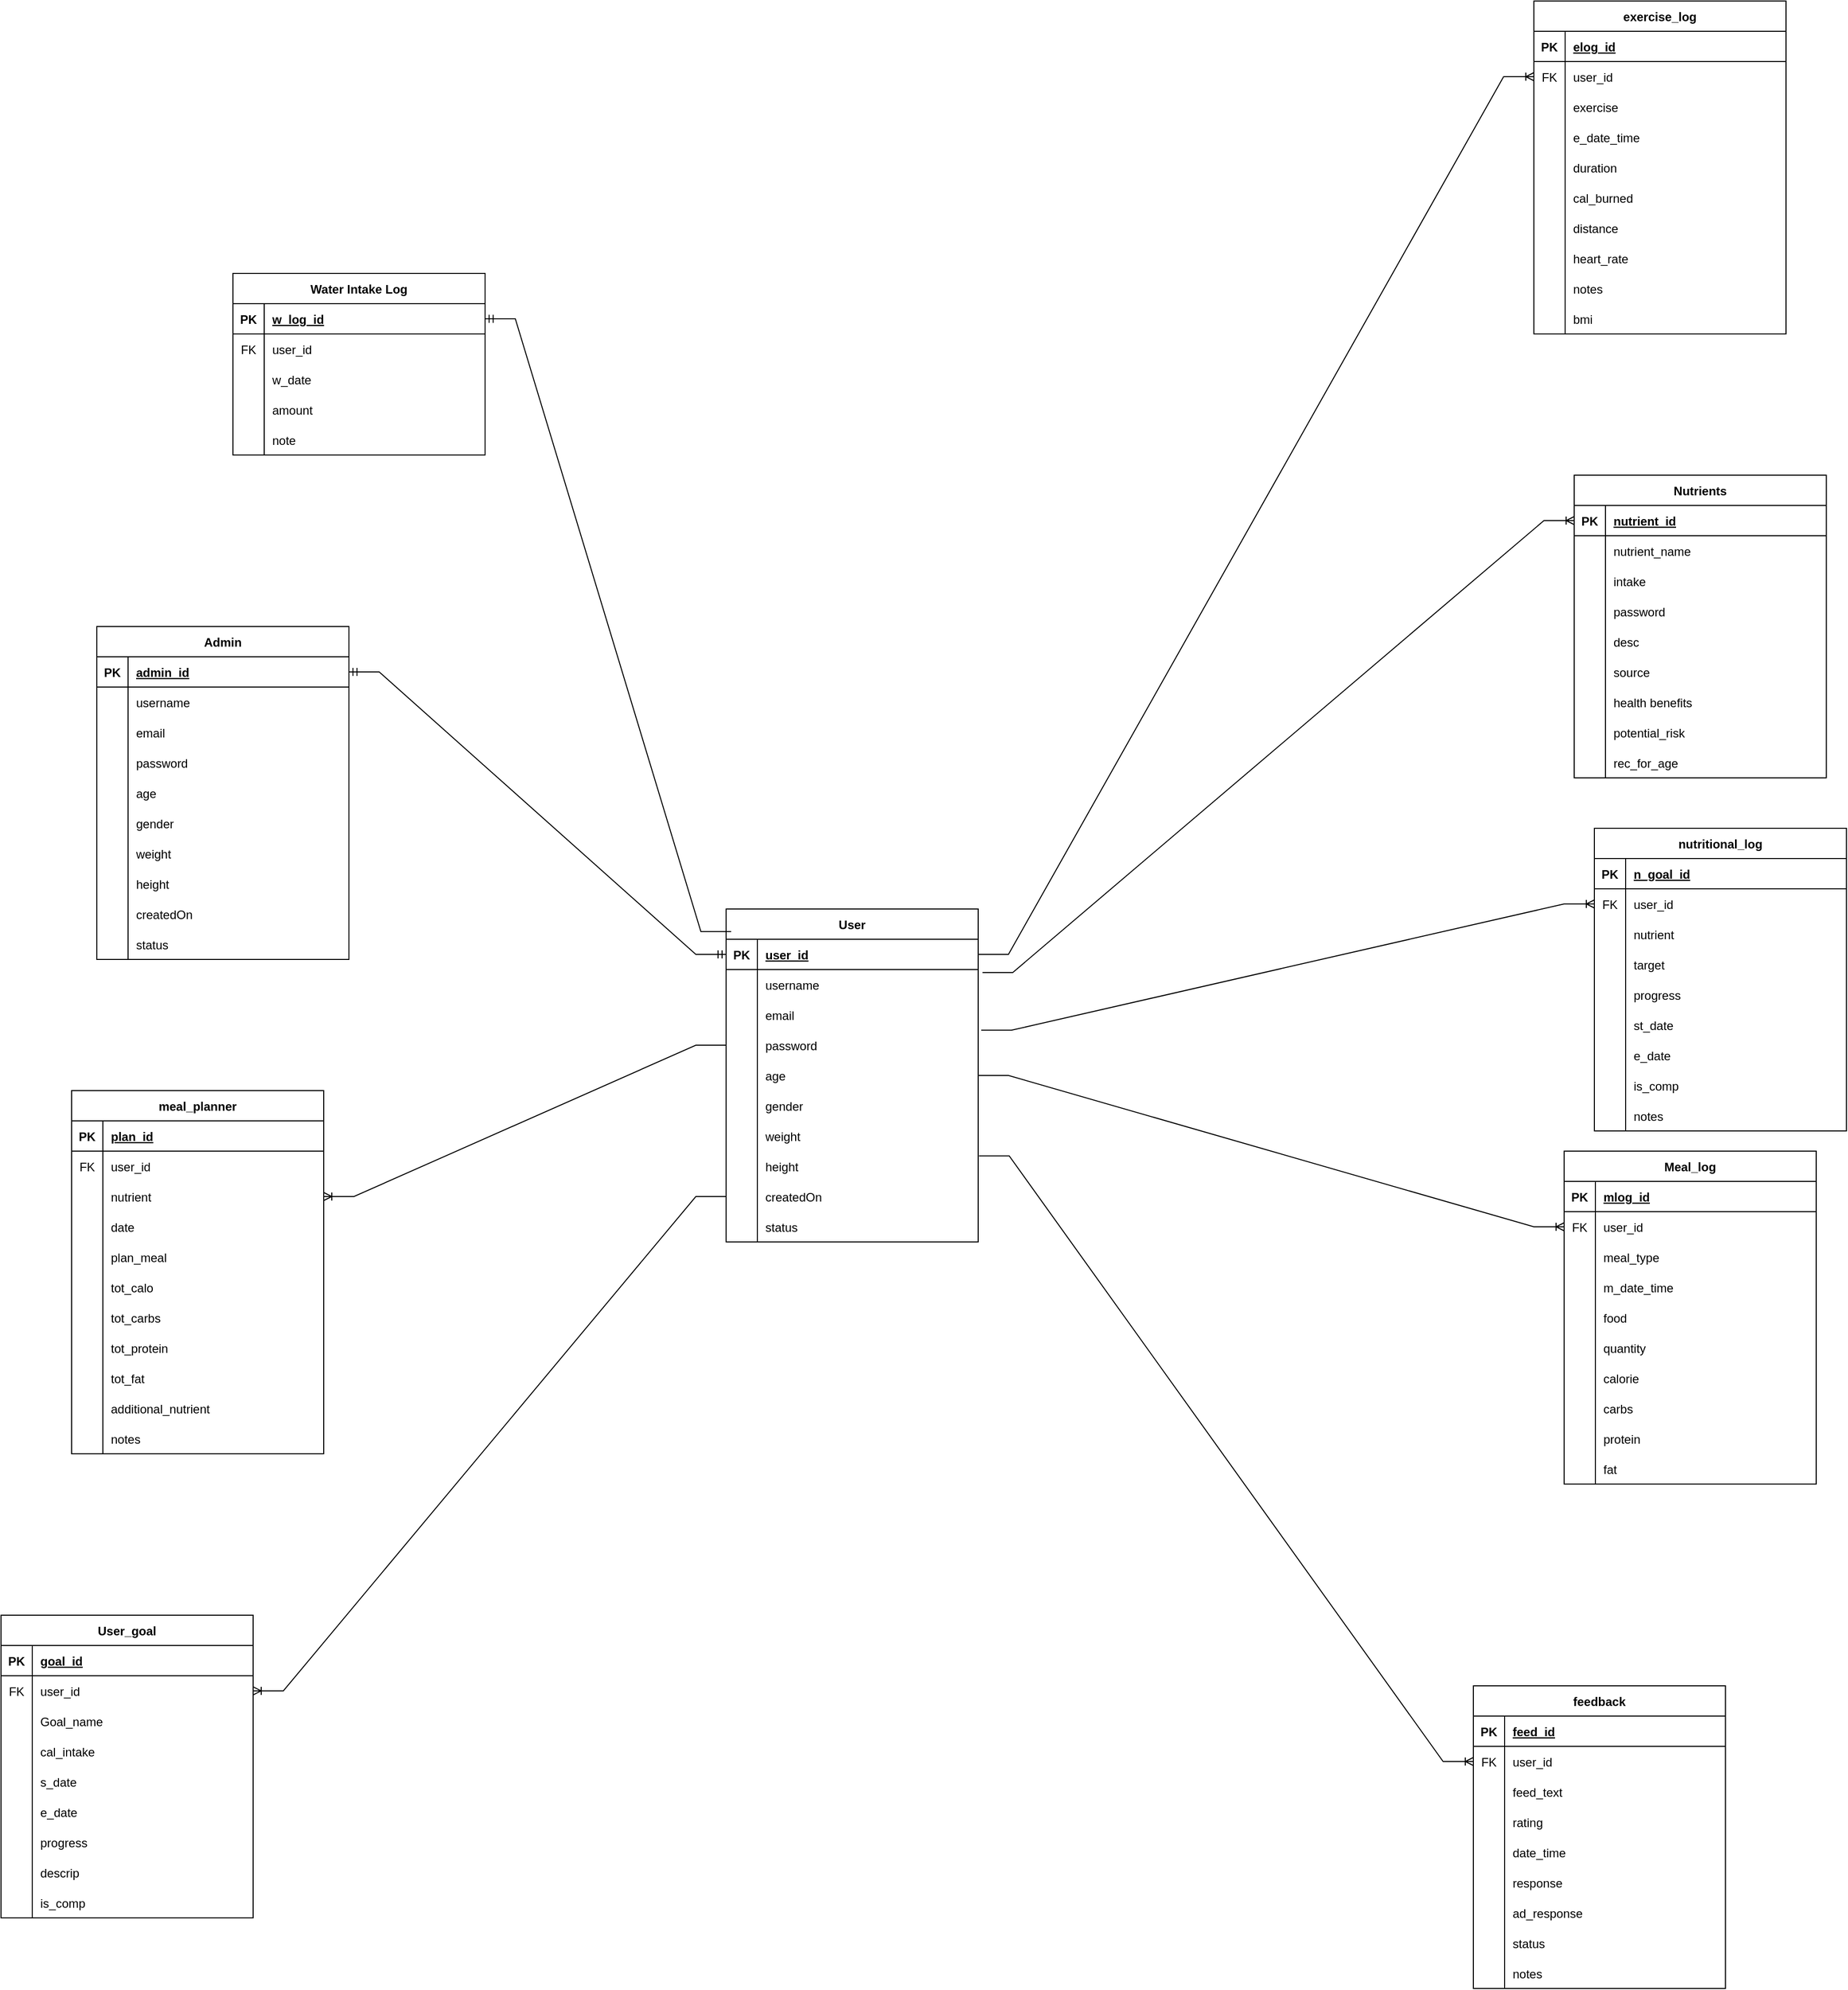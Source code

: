 <mxfile version="21.6.1" type="device">
  <diagram id="R2lEEEUBdFMjLlhIrx00" name="Page-1">
    <mxGraphModel dx="2100" dy="2342" grid="1" gridSize="10" guides="1" tooltips="1" connect="1" arrows="1" fold="1" page="1" pageScale="1" pageWidth="850" pageHeight="1100" math="0" shadow="0" extFonts="Permanent Marker^https://fonts.googleapis.com/css?family=Permanent+Marker">
      <root>
        <mxCell id="0" />
        <mxCell id="1" parent="0" />
        <mxCell id="C-vyLk0tnHw3VtMMgP7b-2" value="User" style="shape=table;startSize=30;container=1;collapsible=1;childLayout=tableLayout;fixedRows=1;rowLines=0;fontStyle=1;align=center;resizeLast=1;" parent="1" vertex="1">
          <mxGeometry x="799" y="420" width="250" height="330" as="geometry" />
        </mxCell>
        <mxCell id="C-vyLk0tnHw3VtMMgP7b-3" value="" style="shape=partialRectangle;collapsible=0;dropTarget=0;pointerEvents=0;fillColor=none;points=[[0,0.5],[1,0.5]];portConstraint=eastwest;top=0;left=0;right=0;bottom=1;" parent="C-vyLk0tnHw3VtMMgP7b-2" vertex="1">
          <mxGeometry y="30" width="250" height="30" as="geometry" />
        </mxCell>
        <mxCell id="C-vyLk0tnHw3VtMMgP7b-4" value="PK" style="shape=partialRectangle;overflow=hidden;connectable=0;fillColor=none;top=0;left=0;bottom=0;right=0;fontStyle=1;" parent="C-vyLk0tnHw3VtMMgP7b-3" vertex="1">
          <mxGeometry width="31" height="30" as="geometry">
            <mxRectangle width="31" height="30" as="alternateBounds" />
          </mxGeometry>
        </mxCell>
        <mxCell id="C-vyLk0tnHw3VtMMgP7b-5" value="user_id" style="shape=partialRectangle;overflow=hidden;connectable=0;fillColor=none;top=0;left=0;bottom=0;right=0;align=left;spacingLeft=6;fontStyle=5;" parent="C-vyLk0tnHw3VtMMgP7b-3" vertex="1">
          <mxGeometry x="31" width="219" height="30" as="geometry">
            <mxRectangle width="219" height="30" as="alternateBounds" />
          </mxGeometry>
        </mxCell>
        <mxCell id="C-vyLk0tnHw3VtMMgP7b-6" value="" style="shape=partialRectangle;collapsible=0;dropTarget=0;pointerEvents=0;fillColor=none;points=[[0,0.5],[1,0.5]];portConstraint=eastwest;top=0;left=0;right=0;bottom=0;" parent="C-vyLk0tnHw3VtMMgP7b-2" vertex="1">
          <mxGeometry y="60" width="250" height="30" as="geometry" />
        </mxCell>
        <mxCell id="C-vyLk0tnHw3VtMMgP7b-7" value="" style="shape=partialRectangle;overflow=hidden;connectable=0;fillColor=none;top=0;left=0;bottom=0;right=0;" parent="C-vyLk0tnHw3VtMMgP7b-6" vertex="1">
          <mxGeometry width="31" height="30" as="geometry">
            <mxRectangle width="31" height="30" as="alternateBounds" />
          </mxGeometry>
        </mxCell>
        <mxCell id="C-vyLk0tnHw3VtMMgP7b-8" value="username" style="shape=partialRectangle;overflow=hidden;connectable=0;fillColor=none;top=0;left=0;bottom=0;right=0;align=left;spacingLeft=6;" parent="C-vyLk0tnHw3VtMMgP7b-6" vertex="1">
          <mxGeometry x="31" width="219" height="30" as="geometry">
            <mxRectangle width="219" height="30" as="alternateBounds" />
          </mxGeometry>
        </mxCell>
        <mxCell id="C-vyLk0tnHw3VtMMgP7b-9" value="" style="shape=partialRectangle;collapsible=0;dropTarget=0;pointerEvents=0;fillColor=none;points=[[0,0.5],[1,0.5]];portConstraint=eastwest;top=0;left=0;right=0;bottom=0;" parent="C-vyLk0tnHw3VtMMgP7b-2" vertex="1">
          <mxGeometry y="90" width="250" height="30" as="geometry" />
        </mxCell>
        <mxCell id="C-vyLk0tnHw3VtMMgP7b-10" value="" style="shape=partialRectangle;overflow=hidden;connectable=0;fillColor=none;top=0;left=0;bottom=0;right=0;" parent="C-vyLk0tnHw3VtMMgP7b-9" vertex="1">
          <mxGeometry width="31" height="30" as="geometry">
            <mxRectangle width="31" height="30" as="alternateBounds" />
          </mxGeometry>
        </mxCell>
        <mxCell id="C-vyLk0tnHw3VtMMgP7b-11" value="email" style="shape=partialRectangle;overflow=hidden;connectable=0;fillColor=none;top=0;left=0;bottom=0;right=0;align=left;spacingLeft=6;" parent="C-vyLk0tnHw3VtMMgP7b-9" vertex="1">
          <mxGeometry x="31" width="219" height="30" as="geometry">
            <mxRectangle width="219" height="30" as="alternateBounds" />
          </mxGeometry>
        </mxCell>
        <mxCell id="3ZN2GPL23DNX0FCjy5tZ-66" value="" style="shape=partialRectangle;collapsible=0;dropTarget=0;pointerEvents=0;fillColor=none;points=[[0,0.5],[1,0.5]];portConstraint=eastwest;top=0;left=0;right=0;bottom=0;" parent="C-vyLk0tnHw3VtMMgP7b-2" vertex="1">
          <mxGeometry y="120" width="250" height="30" as="geometry" />
        </mxCell>
        <mxCell id="3ZN2GPL23DNX0FCjy5tZ-67" value="" style="shape=partialRectangle;overflow=hidden;connectable=0;fillColor=none;top=0;left=0;bottom=0;right=0;" parent="3ZN2GPL23DNX0FCjy5tZ-66" vertex="1">
          <mxGeometry width="31" height="30" as="geometry">
            <mxRectangle width="31" height="30" as="alternateBounds" />
          </mxGeometry>
        </mxCell>
        <mxCell id="3ZN2GPL23DNX0FCjy5tZ-68" value="password" style="shape=partialRectangle;overflow=hidden;connectable=0;fillColor=none;top=0;left=0;bottom=0;right=0;align=left;spacingLeft=6;" parent="3ZN2GPL23DNX0FCjy5tZ-66" vertex="1">
          <mxGeometry x="31" width="219" height="30" as="geometry">
            <mxRectangle width="219" height="30" as="alternateBounds" />
          </mxGeometry>
        </mxCell>
        <mxCell id="3ZN2GPL23DNX0FCjy5tZ-69" value="" style="shape=partialRectangle;collapsible=0;dropTarget=0;pointerEvents=0;fillColor=none;points=[[0,0.5],[1,0.5]];portConstraint=eastwest;top=0;left=0;right=0;bottom=0;" parent="C-vyLk0tnHw3VtMMgP7b-2" vertex="1">
          <mxGeometry y="150" width="250" height="30" as="geometry" />
        </mxCell>
        <mxCell id="3ZN2GPL23DNX0FCjy5tZ-70" value="" style="shape=partialRectangle;overflow=hidden;connectable=0;fillColor=none;top=0;left=0;bottom=0;right=0;" parent="3ZN2GPL23DNX0FCjy5tZ-69" vertex="1">
          <mxGeometry width="31" height="30" as="geometry">
            <mxRectangle width="31" height="30" as="alternateBounds" />
          </mxGeometry>
        </mxCell>
        <mxCell id="3ZN2GPL23DNX0FCjy5tZ-71" value="age" style="shape=partialRectangle;overflow=hidden;connectable=0;fillColor=none;top=0;left=0;bottom=0;right=0;align=left;spacingLeft=6;" parent="3ZN2GPL23DNX0FCjy5tZ-69" vertex="1">
          <mxGeometry x="31" width="219" height="30" as="geometry">
            <mxRectangle width="219" height="30" as="alternateBounds" />
          </mxGeometry>
        </mxCell>
        <mxCell id="3ZN2GPL23DNX0FCjy5tZ-72" value="" style="shape=partialRectangle;collapsible=0;dropTarget=0;pointerEvents=0;fillColor=none;points=[[0,0.5],[1,0.5]];portConstraint=eastwest;top=0;left=0;right=0;bottom=0;" parent="C-vyLk0tnHw3VtMMgP7b-2" vertex="1">
          <mxGeometry y="180" width="250" height="30" as="geometry" />
        </mxCell>
        <mxCell id="3ZN2GPL23DNX0FCjy5tZ-73" value="" style="shape=partialRectangle;overflow=hidden;connectable=0;fillColor=none;top=0;left=0;bottom=0;right=0;" parent="3ZN2GPL23DNX0FCjy5tZ-72" vertex="1">
          <mxGeometry width="31" height="30" as="geometry">
            <mxRectangle width="31" height="30" as="alternateBounds" />
          </mxGeometry>
        </mxCell>
        <mxCell id="3ZN2GPL23DNX0FCjy5tZ-74" value="gender" style="shape=partialRectangle;overflow=hidden;connectable=0;fillColor=none;top=0;left=0;bottom=0;right=0;align=left;spacingLeft=6;" parent="3ZN2GPL23DNX0FCjy5tZ-72" vertex="1">
          <mxGeometry x="31" width="219" height="30" as="geometry">
            <mxRectangle width="219" height="30" as="alternateBounds" />
          </mxGeometry>
        </mxCell>
        <mxCell id="3ZN2GPL23DNX0FCjy5tZ-75" value="" style="shape=partialRectangle;collapsible=0;dropTarget=0;pointerEvents=0;fillColor=none;points=[[0,0.5],[1,0.5]];portConstraint=eastwest;top=0;left=0;right=0;bottom=0;" parent="C-vyLk0tnHw3VtMMgP7b-2" vertex="1">
          <mxGeometry y="210" width="250" height="30" as="geometry" />
        </mxCell>
        <mxCell id="3ZN2GPL23DNX0FCjy5tZ-76" value="" style="shape=partialRectangle;overflow=hidden;connectable=0;fillColor=none;top=0;left=0;bottom=0;right=0;" parent="3ZN2GPL23DNX0FCjy5tZ-75" vertex="1">
          <mxGeometry width="31" height="30" as="geometry">
            <mxRectangle width="31" height="30" as="alternateBounds" />
          </mxGeometry>
        </mxCell>
        <mxCell id="3ZN2GPL23DNX0FCjy5tZ-77" value="weight" style="shape=partialRectangle;overflow=hidden;connectable=0;fillColor=none;top=0;left=0;bottom=0;right=0;align=left;spacingLeft=6;" parent="3ZN2GPL23DNX0FCjy5tZ-75" vertex="1">
          <mxGeometry x="31" width="219" height="30" as="geometry">
            <mxRectangle width="219" height="30" as="alternateBounds" />
          </mxGeometry>
        </mxCell>
        <mxCell id="3ZN2GPL23DNX0FCjy5tZ-78" value="" style="shape=partialRectangle;collapsible=0;dropTarget=0;pointerEvents=0;fillColor=none;points=[[0,0.5],[1,0.5]];portConstraint=eastwest;top=0;left=0;right=0;bottom=0;" parent="C-vyLk0tnHw3VtMMgP7b-2" vertex="1">
          <mxGeometry y="240" width="250" height="30" as="geometry" />
        </mxCell>
        <mxCell id="3ZN2GPL23DNX0FCjy5tZ-79" value="" style="shape=partialRectangle;overflow=hidden;connectable=0;fillColor=none;top=0;left=0;bottom=0;right=0;" parent="3ZN2GPL23DNX0FCjy5tZ-78" vertex="1">
          <mxGeometry width="31" height="30" as="geometry">
            <mxRectangle width="31" height="30" as="alternateBounds" />
          </mxGeometry>
        </mxCell>
        <mxCell id="3ZN2GPL23DNX0FCjy5tZ-80" value="height" style="shape=partialRectangle;overflow=hidden;connectable=0;fillColor=none;top=0;left=0;bottom=0;right=0;align=left;spacingLeft=6;" parent="3ZN2GPL23DNX0FCjy5tZ-78" vertex="1">
          <mxGeometry x="31" width="219" height="30" as="geometry">
            <mxRectangle width="219" height="30" as="alternateBounds" />
          </mxGeometry>
        </mxCell>
        <mxCell id="3ZN2GPL23DNX0FCjy5tZ-81" value="" style="shape=partialRectangle;collapsible=0;dropTarget=0;pointerEvents=0;fillColor=none;points=[[0,0.5],[1,0.5]];portConstraint=eastwest;top=0;left=0;right=0;bottom=0;" parent="C-vyLk0tnHw3VtMMgP7b-2" vertex="1">
          <mxGeometry y="270" width="250" height="30" as="geometry" />
        </mxCell>
        <mxCell id="3ZN2GPL23DNX0FCjy5tZ-82" value="" style="shape=partialRectangle;overflow=hidden;connectable=0;fillColor=none;top=0;left=0;bottom=0;right=0;" parent="3ZN2GPL23DNX0FCjy5tZ-81" vertex="1">
          <mxGeometry width="31" height="30" as="geometry">
            <mxRectangle width="31" height="30" as="alternateBounds" />
          </mxGeometry>
        </mxCell>
        <mxCell id="3ZN2GPL23DNX0FCjy5tZ-83" value="createdOn" style="shape=partialRectangle;overflow=hidden;connectable=0;fillColor=none;top=0;left=0;bottom=0;right=0;align=left;spacingLeft=6;" parent="3ZN2GPL23DNX0FCjy5tZ-81" vertex="1">
          <mxGeometry x="31" width="219" height="30" as="geometry">
            <mxRectangle width="219" height="30" as="alternateBounds" />
          </mxGeometry>
        </mxCell>
        <mxCell id="3ZN2GPL23DNX0FCjy5tZ-84" value="" style="shape=partialRectangle;collapsible=0;dropTarget=0;pointerEvents=0;fillColor=none;points=[[0,0.5],[1,0.5]];portConstraint=eastwest;top=0;left=0;right=0;bottom=0;" parent="C-vyLk0tnHw3VtMMgP7b-2" vertex="1">
          <mxGeometry y="300" width="250" height="30" as="geometry" />
        </mxCell>
        <mxCell id="3ZN2GPL23DNX0FCjy5tZ-85" value="" style="shape=partialRectangle;overflow=hidden;connectable=0;fillColor=none;top=0;left=0;bottom=0;right=0;" parent="3ZN2GPL23DNX0FCjy5tZ-84" vertex="1">
          <mxGeometry width="31" height="30" as="geometry">
            <mxRectangle width="31" height="30" as="alternateBounds" />
          </mxGeometry>
        </mxCell>
        <mxCell id="3ZN2GPL23DNX0FCjy5tZ-86" value="status" style="shape=partialRectangle;overflow=hidden;connectable=0;fillColor=none;top=0;left=0;bottom=0;right=0;align=left;spacingLeft=6;" parent="3ZN2GPL23DNX0FCjy5tZ-84" vertex="1">
          <mxGeometry x="31" width="219" height="30" as="geometry">
            <mxRectangle width="219" height="30" as="alternateBounds" />
          </mxGeometry>
        </mxCell>
        <mxCell id="3ZN2GPL23DNX0FCjy5tZ-1" value="" style="edgeStyle=entityRelationEdgeStyle;fontSize=12;html=1;endArrow=ERmandOne;startArrow=ERmandOne;rounded=0;entryX=0;entryY=0.5;entryDx=0;entryDy=0;exitX=1;exitY=0.5;exitDx=0;exitDy=0;" parent="1" source="3ZN2GPL23DNX0FCjy5tZ-91" target="C-vyLk0tnHw3VtMMgP7b-3" edge="1">
          <mxGeometry width="100" height="100" relative="1" as="geometry">
            <mxPoint x="589" y="565" as="sourcePoint" />
            <mxPoint x="391.421" y="75" as="targetPoint" />
          </mxGeometry>
        </mxCell>
        <mxCell id="3ZN2GPL23DNX0FCjy5tZ-90" value="Admin" style="shape=table;startSize=30;container=1;collapsible=1;childLayout=tableLayout;fixedRows=1;rowLines=0;fontStyle=1;align=center;resizeLast=1;" parent="1" vertex="1">
          <mxGeometry x="175" y="140" width="250" height="330" as="geometry" />
        </mxCell>
        <mxCell id="3ZN2GPL23DNX0FCjy5tZ-91" value="" style="shape=partialRectangle;collapsible=0;dropTarget=0;pointerEvents=0;fillColor=none;points=[[0,0.5],[1,0.5]];portConstraint=eastwest;top=0;left=0;right=0;bottom=1;" parent="3ZN2GPL23DNX0FCjy5tZ-90" vertex="1">
          <mxGeometry y="30" width="250" height="30" as="geometry" />
        </mxCell>
        <mxCell id="3ZN2GPL23DNX0FCjy5tZ-92" value="PK" style="shape=partialRectangle;overflow=hidden;connectable=0;fillColor=none;top=0;left=0;bottom=0;right=0;fontStyle=1;" parent="3ZN2GPL23DNX0FCjy5tZ-91" vertex="1">
          <mxGeometry width="31" height="30" as="geometry">
            <mxRectangle width="31" height="30" as="alternateBounds" />
          </mxGeometry>
        </mxCell>
        <mxCell id="3ZN2GPL23DNX0FCjy5tZ-93" value="admin_id" style="shape=partialRectangle;overflow=hidden;connectable=0;fillColor=none;top=0;left=0;bottom=0;right=0;align=left;spacingLeft=6;fontStyle=5;" parent="3ZN2GPL23DNX0FCjy5tZ-91" vertex="1">
          <mxGeometry x="31" width="219" height="30" as="geometry">
            <mxRectangle width="219" height="30" as="alternateBounds" />
          </mxGeometry>
        </mxCell>
        <mxCell id="3ZN2GPL23DNX0FCjy5tZ-94" value="" style="shape=partialRectangle;collapsible=0;dropTarget=0;pointerEvents=0;fillColor=none;points=[[0,0.5],[1,0.5]];portConstraint=eastwest;top=0;left=0;right=0;bottom=0;" parent="3ZN2GPL23DNX0FCjy5tZ-90" vertex="1">
          <mxGeometry y="60" width="250" height="30" as="geometry" />
        </mxCell>
        <mxCell id="3ZN2GPL23DNX0FCjy5tZ-95" value="" style="shape=partialRectangle;overflow=hidden;connectable=0;fillColor=none;top=0;left=0;bottom=0;right=0;" parent="3ZN2GPL23DNX0FCjy5tZ-94" vertex="1">
          <mxGeometry width="31" height="30" as="geometry">
            <mxRectangle width="31" height="30" as="alternateBounds" />
          </mxGeometry>
        </mxCell>
        <mxCell id="3ZN2GPL23DNX0FCjy5tZ-96" value="username" style="shape=partialRectangle;overflow=hidden;connectable=0;fillColor=none;top=0;left=0;bottom=0;right=0;align=left;spacingLeft=6;" parent="3ZN2GPL23DNX0FCjy5tZ-94" vertex="1">
          <mxGeometry x="31" width="219" height="30" as="geometry">
            <mxRectangle width="219" height="30" as="alternateBounds" />
          </mxGeometry>
        </mxCell>
        <mxCell id="3ZN2GPL23DNX0FCjy5tZ-97" value="" style="shape=partialRectangle;collapsible=0;dropTarget=0;pointerEvents=0;fillColor=none;points=[[0,0.5],[1,0.5]];portConstraint=eastwest;top=0;left=0;right=0;bottom=0;" parent="3ZN2GPL23DNX0FCjy5tZ-90" vertex="1">
          <mxGeometry y="90" width="250" height="30" as="geometry" />
        </mxCell>
        <mxCell id="3ZN2GPL23DNX0FCjy5tZ-98" value="" style="shape=partialRectangle;overflow=hidden;connectable=0;fillColor=none;top=0;left=0;bottom=0;right=0;" parent="3ZN2GPL23DNX0FCjy5tZ-97" vertex="1">
          <mxGeometry width="31" height="30" as="geometry">
            <mxRectangle width="31" height="30" as="alternateBounds" />
          </mxGeometry>
        </mxCell>
        <mxCell id="3ZN2GPL23DNX0FCjy5tZ-99" value="email" style="shape=partialRectangle;overflow=hidden;connectable=0;fillColor=none;top=0;left=0;bottom=0;right=0;align=left;spacingLeft=6;" parent="3ZN2GPL23DNX0FCjy5tZ-97" vertex="1">
          <mxGeometry x="31" width="219" height="30" as="geometry">
            <mxRectangle width="219" height="30" as="alternateBounds" />
          </mxGeometry>
        </mxCell>
        <mxCell id="3ZN2GPL23DNX0FCjy5tZ-100" value="" style="shape=partialRectangle;collapsible=0;dropTarget=0;pointerEvents=0;fillColor=none;points=[[0,0.5],[1,0.5]];portConstraint=eastwest;top=0;left=0;right=0;bottom=0;" parent="3ZN2GPL23DNX0FCjy5tZ-90" vertex="1">
          <mxGeometry y="120" width="250" height="30" as="geometry" />
        </mxCell>
        <mxCell id="3ZN2GPL23DNX0FCjy5tZ-101" value="" style="shape=partialRectangle;overflow=hidden;connectable=0;fillColor=none;top=0;left=0;bottom=0;right=0;" parent="3ZN2GPL23DNX0FCjy5tZ-100" vertex="1">
          <mxGeometry width="31" height="30" as="geometry">
            <mxRectangle width="31" height="30" as="alternateBounds" />
          </mxGeometry>
        </mxCell>
        <mxCell id="3ZN2GPL23DNX0FCjy5tZ-102" value="password" style="shape=partialRectangle;overflow=hidden;connectable=0;fillColor=none;top=0;left=0;bottom=0;right=0;align=left;spacingLeft=6;" parent="3ZN2GPL23DNX0FCjy5tZ-100" vertex="1">
          <mxGeometry x="31" width="219" height="30" as="geometry">
            <mxRectangle width="219" height="30" as="alternateBounds" />
          </mxGeometry>
        </mxCell>
        <mxCell id="3ZN2GPL23DNX0FCjy5tZ-103" value="" style="shape=partialRectangle;collapsible=0;dropTarget=0;pointerEvents=0;fillColor=none;points=[[0,0.5],[1,0.5]];portConstraint=eastwest;top=0;left=0;right=0;bottom=0;" parent="3ZN2GPL23DNX0FCjy5tZ-90" vertex="1">
          <mxGeometry y="150" width="250" height="30" as="geometry" />
        </mxCell>
        <mxCell id="3ZN2GPL23DNX0FCjy5tZ-104" value="" style="shape=partialRectangle;overflow=hidden;connectable=0;fillColor=none;top=0;left=0;bottom=0;right=0;" parent="3ZN2GPL23DNX0FCjy5tZ-103" vertex="1">
          <mxGeometry width="31" height="30" as="geometry">
            <mxRectangle width="31" height="30" as="alternateBounds" />
          </mxGeometry>
        </mxCell>
        <mxCell id="3ZN2GPL23DNX0FCjy5tZ-105" value="age" style="shape=partialRectangle;overflow=hidden;connectable=0;fillColor=none;top=0;left=0;bottom=0;right=0;align=left;spacingLeft=6;" parent="3ZN2GPL23DNX0FCjy5tZ-103" vertex="1">
          <mxGeometry x="31" width="219" height="30" as="geometry">
            <mxRectangle width="219" height="30" as="alternateBounds" />
          </mxGeometry>
        </mxCell>
        <mxCell id="3ZN2GPL23DNX0FCjy5tZ-106" value="" style="shape=partialRectangle;collapsible=0;dropTarget=0;pointerEvents=0;fillColor=none;points=[[0,0.5],[1,0.5]];portConstraint=eastwest;top=0;left=0;right=0;bottom=0;" parent="3ZN2GPL23DNX0FCjy5tZ-90" vertex="1">
          <mxGeometry y="180" width="250" height="30" as="geometry" />
        </mxCell>
        <mxCell id="3ZN2GPL23DNX0FCjy5tZ-107" value="" style="shape=partialRectangle;overflow=hidden;connectable=0;fillColor=none;top=0;left=0;bottom=0;right=0;" parent="3ZN2GPL23DNX0FCjy5tZ-106" vertex="1">
          <mxGeometry width="31" height="30" as="geometry">
            <mxRectangle width="31" height="30" as="alternateBounds" />
          </mxGeometry>
        </mxCell>
        <mxCell id="3ZN2GPL23DNX0FCjy5tZ-108" value="gender" style="shape=partialRectangle;overflow=hidden;connectable=0;fillColor=none;top=0;left=0;bottom=0;right=0;align=left;spacingLeft=6;" parent="3ZN2GPL23DNX0FCjy5tZ-106" vertex="1">
          <mxGeometry x="31" width="219" height="30" as="geometry">
            <mxRectangle width="219" height="30" as="alternateBounds" />
          </mxGeometry>
        </mxCell>
        <mxCell id="3ZN2GPL23DNX0FCjy5tZ-109" value="" style="shape=partialRectangle;collapsible=0;dropTarget=0;pointerEvents=0;fillColor=none;points=[[0,0.5],[1,0.5]];portConstraint=eastwest;top=0;left=0;right=0;bottom=0;" parent="3ZN2GPL23DNX0FCjy5tZ-90" vertex="1">
          <mxGeometry y="210" width="250" height="30" as="geometry" />
        </mxCell>
        <mxCell id="3ZN2GPL23DNX0FCjy5tZ-110" value="" style="shape=partialRectangle;overflow=hidden;connectable=0;fillColor=none;top=0;left=0;bottom=0;right=0;" parent="3ZN2GPL23DNX0FCjy5tZ-109" vertex="1">
          <mxGeometry width="31" height="30" as="geometry">
            <mxRectangle width="31" height="30" as="alternateBounds" />
          </mxGeometry>
        </mxCell>
        <mxCell id="3ZN2GPL23DNX0FCjy5tZ-111" value="weight" style="shape=partialRectangle;overflow=hidden;connectable=0;fillColor=none;top=0;left=0;bottom=0;right=0;align=left;spacingLeft=6;" parent="3ZN2GPL23DNX0FCjy5tZ-109" vertex="1">
          <mxGeometry x="31" width="219" height="30" as="geometry">
            <mxRectangle width="219" height="30" as="alternateBounds" />
          </mxGeometry>
        </mxCell>
        <mxCell id="3ZN2GPL23DNX0FCjy5tZ-112" value="" style="shape=partialRectangle;collapsible=0;dropTarget=0;pointerEvents=0;fillColor=none;points=[[0,0.5],[1,0.5]];portConstraint=eastwest;top=0;left=0;right=0;bottom=0;" parent="3ZN2GPL23DNX0FCjy5tZ-90" vertex="1">
          <mxGeometry y="240" width="250" height="30" as="geometry" />
        </mxCell>
        <mxCell id="3ZN2GPL23DNX0FCjy5tZ-113" value="" style="shape=partialRectangle;overflow=hidden;connectable=0;fillColor=none;top=0;left=0;bottom=0;right=0;" parent="3ZN2GPL23DNX0FCjy5tZ-112" vertex="1">
          <mxGeometry width="31" height="30" as="geometry">
            <mxRectangle width="31" height="30" as="alternateBounds" />
          </mxGeometry>
        </mxCell>
        <mxCell id="3ZN2GPL23DNX0FCjy5tZ-114" value="height" style="shape=partialRectangle;overflow=hidden;connectable=0;fillColor=none;top=0;left=0;bottom=0;right=0;align=left;spacingLeft=6;" parent="3ZN2GPL23DNX0FCjy5tZ-112" vertex="1">
          <mxGeometry x="31" width="219" height="30" as="geometry">
            <mxRectangle width="219" height="30" as="alternateBounds" />
          </mxGeometry>
        </mxCell>
        <mxCell id="3ZN2GPL23DNX0FCjy5tZ-115" value="" style="shape=partialRectangle;collapsible=0;dropTarget=0;pointerEvents=0;fillColor=none;points=[[0,0.5],[1,0.5]];portConstraint=eastwest;top=0;left=0;right=0;bottom=0;" parent="3ZN2GPL23DNX0FCjy5tZ-90" vertex="1">
          <mxGeometry y="270" width="250" height="30" as="geometry" />
        </mxCell>
        <mxCell id="3ZN2GPL23DNX0FCjy5tZ-116" value="" style="shape=partialRectangle;overflow=hidden;connectable=0;fillColor=none;top=0;left=0;bottom=0;right=0;" parent="3ZN2GPL23DNX0FCjy5tZ-115" vertex="1">
          <mxGeometry width="31" height="30" as="geometry">
            <mxRectangle width="31" height="30" as="alternateBounds" />
          </mxGeometry>
        </mxCell>
        <mxCell id="3ZN2GPL23DNX0FCjy5tZ-117" value="createdOn" style="shape=partialRectangle;overflow=hidden;connectable=0;fillColor=none;top=0;left=0;bottom=0;right=0;align=left;spacingLeft=6;" parent="3ZN2GPL23DNX0FCjy5tZ-115" vertex="1">
          <mxGeometry x="31" width="219" height="30" as="geometry">
            <mxRectangle width="219" height="30" as="alternateBounds" />
          </mxGeometry>
        </mxCell>
        <mxCell id="3ZN2GPL23DNX0FCjy5tZ-118" value="" style="shape=partialRectangle;collapsible=0;dropTarget=0;pointerEvents=0;fillColor=none;points=[[0,0.5],[1,0.5]];portConstraint=eastwest;top=0;left=0;right=0;bottom=0;" parent="3ZN2GPL23DNX0FCjy5tZ-90" vertex="1">
          <mxGeometry y="300" width="250" height="30" as="geometry" />
        </mxCell>
        <mxCell id="3ZN2GPL23DNX0FCjy5tZ-119" value="" style="shape=partialRectangle;overflow=hidden;connectable=0;fillColor=none;top=0;left=0;bottom=0;right=0;" parent="3ZN2GPL23DNX0FCjy5tZ-118" vertex="1">
          <mxGeometry width="31" height="30" as="geometry">
            <mxRectangle width="31" height="30" as="alternateBounds" />
          </mxGeometry>
        </mxCell>
        <mxCell id="3ZN2GPL23DNX0FCjy5tZ-120" value="status" style="shape=partialRectangle;overflow=hidden;connectable=0;fillColor=none;top=0;left=0;bottom=0;right=0;align=left;spacingLeft=6;" parent="3ZN2GPL23DNX0FCjy5tZ-118" vertex="1">
          <mxGeometry x="31" width="219" height="30" as="geometry">
            <mxRectangle width="219" height="30" as="alternateBounds" />
          </mxGeometry>
        </mxCell>
        <mxCell id="3ZN2GPL23DNX0FCjy5tZ-121" value="Nutrients" style="shape=table;startSize=30;container=1;collapsible=1;childLayout=tableLayout;fixedRows=1;rowLines=0;fontStyle=1;align=center;resizeLast=1;" parent="1" vertex="1">
          <mxGeometry x="1640" y="-10" width="250" height="300" as="geometry" />
        </mxCell>
        <mxCell id="3ZN2GPL23DNX0FCjy5tZ-122" value="" style="shape=partialRectangle;collapsible=0;dropTarget=0;pointerEvents=0;fillColor=none;points=[[0,0.5],[1,0.5]];portConstraint=eastwest;top=0;left=0;right=0;bottom=1;" parent="3ZN2GPL23DNX0FCjy5tZ-121" vertex="1">
          <mxGeometry y="30" width="250" height="30" as="geometry" />
        </mxCell>
        <mxCell id="3ZN2GPL23DNX0FCjy5tZ-123" value="PK" style="shape=partialRectangle;overflow=hidden;connectable=0;fillColor=none;top=0;left=0;bottom=0;right=0;fontStyle=1;" parent="3ZN2GPL23DNX0FCjy5tZ-122" vertex="1">
          <mxGeometry width="31" height="30" as="geometry">
            <mxRectangle width="31" height="30" as="alternateBounds" />
          </mxGeometry>
        </mxCell>
        <mxCell id="3ZN2GPL23DNX0FCjy5tZ-124" value="nutrient_id" style="shape=partialRectangle;overflow=hidden;connectable=0;fillColor=none;top=0;left=0;bottom=0;right=0;align=left;spacingLeft=6;fontStyle=5;" parent="3ZN2GPL23DNX0FCjy5tZ-122" vertex="1">
          <mxGeometry x="31" width="219" height="30" as="geometry">
            <mxRectangle width="219" height="30" as="alternateBounds" />
          </mxGeometry>
        </mxCell>
        <mxCell id="3ZN2GPL23DNX0FCjy5tZ-125" value="" style="shape=partialRectangle;collapsible=0;dropTarget=0;pointerEvents=0;fillColor=none;points=[[0,0.5],[1,0.5]];portConstraint=eastwest;top=0;left=0;right=0;bottom=0;" parent="3ZN2GPL23DNX0FCjy5tZ-121" vertex="1">
          <mxGeometry y="60" width="250" height="30" as="geometry" />
        </mxCell>
        <mxCell id="3ZN2GPL23DNX0FCjy5tZ-126" value="" style="shape=partialRectangle;overflow=hidden;connectable=0;fillColor=none;top=0;left=0;bottom=0;right=0;" parent="3ZN2GPL23DNX0FCjy5tZ-125" vertex="1">
          <mxGeometry width="31" height="30" as="geometry">
            <mxRectangle width="31" height="30" as="alternateBounds" />
          </mxGeometry>
        </mxCell>
        <mxCell id="3ZN2GPL23DNX0FCjy5tZ-127" value="nutrient_name" style="shape=partialRectangle;overflow=hidden;connectable=0;fillColor=none;top=0;left=0;bottom=0;right=0;align=left;spacingLeft=6;" parent="3ZN2GPL23DNX0FCjy5tZ-125" vertex="1">
          <mxGeometry x="31" width="219" height="30" as="geometry">
            <mxRectangle width="219" height="30" as="alternateBounds" />
          </mxGeometry>
        </mxCell>
        <mxCell id="3ZN2GPL23DNX0FCjy5tZ-128" value="" style="shape=partialRectangle;collapsible=0;dropTarget=0;pointerEvents=0;fillColor=none;points=[[0,0.5],[1,0.5]];portConstraint=eastwest;top=0;left=0;right=0;bottom=0;" parent="3ZN2GPL23DNX0FCjy5tZ-121" vertex="1">
          <mxGeometry y="90" width="250" height="30" as="geometry" />
        </mxCell>
        <mxCell id="3ZN2GPL23DNX0FCjy5tZ-129" value="" style="shape=partialRectangle;overflow=hidden;connectable=0;fillColor=none;top=0;left=0;bottom=0;right=0;" parent="3ZN2GPL23DNX0FCjy5tZ-128" vertex="1">
          <mxGeometry width="31" height="30" as="geometry">
            <mxRectangle width="31" height="30" as="alternateBounds" />
          </mxGeometry>
        </mxCell>
        <mxCell id="3ZN2GPL23DNX0FCjy5tZ-130" value="intake" style="shape=partialRectangle;overflow=hidden;connectable=0;fillColor=none;top=0;left=0;bottom=0;right=0;align=left;spacingLeft=6;" parent="3ZN2GPL23DNX0FCjy5tZ-128" vertex="1">
          <mxGeometry x="31" width="219" height="30" as="geometry">
            <mxRectangle width="219" height="30" as="alternateBounds" />
          </mxGeometry>
        </mxCell>
        <mxCell id="3ZN2GPL23DNX0FCjy5tZ-131" value="" style="shape=partialRectangle;collapsible=0;dropTarget=0;pointerEvents=0;fillColor=none;points=[[0,0.5],[1,0.5]];portConstraint=eastwest;top=0;left=0;right=0;bottom=0;" parent="3ZN2GPL23DNX0FCjy5tZ-121" vertex="1">
          <mxGeometry y="120" width="250" height="30" as="geometry" />
        </mxCell>
        <mxCell id="3ZN2GPL23DNX0FCjy5tZ-132" value="" style="shape=partialRectangle;overflow=hidden;connectable=0;fillColor=none;top=0;left=0;bottom=0;right=0;" parent="3ZN2GPL23DNX0FCjy5tZ-131" vertex="1">
          <mxGeometry width="31" height="30" as="geometry">
            <mxRectangle width="31" height="30" as="alternateBounds" />
          </mxGeometry>
        </mxCell>
        <mxCell id="3ZN2GPL23DNX0FCjy5tZ-133" value="password" style="shape=partialRectangle;overflow=hidden;connectable=0;fillColor=none;top=0;left=0;bottom=0;right=0;align=left;spacingLeft=6;" parent="3ZN2GPL23DNX0FCjy5tZ-131" vertex="1">
          <mxGeometry x="31" width="219" height="30" as="geometry">
            <mxRectangle width="219" height="30" as="alternateBounds" />
          </mxGeometry>
        </mxCell>
        <mxCell id="3ZN2GPL23DNX0FCjy5tZ-134" value="" style="shape=partialRectangle;collapsible=0;dropTarget=0;pointerEvents=0;fillColor=none;points=[[0,0.5],[1,0.5]];portConstraint=eastwest;top=0;left=0;right=0;bottom=0;" parent="3ZN2GPL23DNX0FCjy5tZ-121" vertex="1">
          <mxGeometry y="150" width="250" height="30" as="geometry" />
        </mxCell>
        <mxCell id="3ZN2GPL23DNX0FCjy5tZ-135" value="" style="shape=partialRectangle;overflow=hidden;connectable=0;fillColor=none;top=0;left=0;bottom=0;right=0;" parent="3ZN2GPL23DNX0FCjy5tZ-134" vertex="1">
          <mxGeometry width="31" height="30" as="geometry">
            <mxRectangle width="31" height="30" as="alternateBounds" />
          </mxGeometry>
        </mxCell>
        <mxCell id="3ZN2GPL23DNX0FCjy5tZ-136" value="desc" style="shape=partialRectangle;overflow=hidden;connectable=0;fillColor=none;top=0;left=0;bottom=0;right=0;align=left;spacingLeft=6;" parent="3ZN2GPL23DNX0FCjy5tZ-134" vertex="1">
          <mxGeometry x="31" width="219" height="30" as="geometry">
            <mxRectangle width="219" height="30" as="alternateBounds" />
          </mxGeometry>
        </mxCell>
        <mxCell id="3ZN2GPL23DNX0FCjy5tZ-137" value="" style="shape=partialRectangle;collapsible=0;dropTarget=0;pointerEvents=0;fillColor=none;points=[[0,0.5],[1,0.5]];portConstraint=eastwest;top=0;left=0;right=0;bottom=0;" parent="3ZN2GPL23DNX0FCjy5tZ-121" vertex="1">
          <mxGeometry y="180" width="250" height="30" as="geometry" />
        </mxCell>
        <mxCell id="3ZN2GPL23DNX0FCjy5tZ-138" value="" style="shape=partialRectangle;overflow=hidden;connectable=0;fillColor=none;top=0;left=0;bottom=0;right=0;" parent="3ZN2GPL23DNX0FCjy5tZ-137" vertex="1">
          <mxGeometry width="31" height="30" as="geometry">
            <mxRectangle width="31" height="30" as="alternateBounds" />
          </mxGeometry>
        </mxCell>
        <mxCell id="3ZN2GPL23DNX0FCjy5tZ-139" value="source" style="shape=partialRectangle;overflow=hidden;connectable=0;fillColor=none;top=0;left=0;bottom=0;right=0;align=left;spacingLeft=6;" parent="3ZN2GPL23DNX0FCjy5tZ-137" vertex="1">
          <mxGeometry x="31" width="219" height="30" as="geometry">
            <mxRectangle width="219" height="30" as="alternateBounds" />
          </mxGeometry>
        </mxCell>
        <mxCell id="3ZN2GPL23DNX0FCjy5tZ-140" value="" style="shape=partialRectangle;collapsible=0;dropTarget=0;pointerEvents=0;fillColor=none;points=[[0,0.5],[1,0.5]];portConstraint=eastwest;top=0;left=0;right=0;bottom=0;" parent="3ZN2GPL23DNX0FCjy5tZ-121" vertex="1">
          <mxGeometry y="210" width="250" height="30" as="geometry" />
        </mxCell>
        <mxCell id="3ZN2GPL23DNX0FCjy5tZ-141" value="" style="shape=partialRectangle;overflow=hidden;connectable=0;fillColor=none;top=0;left=0;bottom=0;right=0;" parent="3ZN2GPL23DNX0FCjy5tZ-140" vertex="1">
          <mxGeometry width="31" height="30" as="geometry">
            <mxRectangle width="31" height="30" as="alternateBounds" />
          </mxGeometry>
        </mxCell>
        <mxCell id="3ZN2GPL23DNX0FCjy5tZ-142" value="health benefits" style="shape=partialRectangle;overflow=hidden;connectable=0;fillColor=none;top=0;left=0;bottom=0;right=0;align=left;spacingLeft=6;" parent="3ZN2GPL23DNX0FCjy5tZ-140" vertex="1">
          <mxGeometry x="31" width="219" height="30" as="geometry">
            <mxRectangle width="219" height="30" as="alternateBounds" />
          </mxGeometry>
        </mxCell>
        <mxCell id="3ZN2GPL23DNX0FCjy5tZ-143" value="" style="shape=partialRectangle;collapsible=0;dropTarget=0;pointerEvents=0;fillColor=none;points=[[0,0.5],[1,0.5]];portConstraint=eastwest;top=0;left=0;right=0;bottom=0;" parent="3ZN2GPL23DNX0FCjy5tZ-121" vertex="1">
          <mxGeometry y="240" width="250" height="30" as="geometry" />
        </mxCell>
        <mxCell id="3ZN2GPL23DNX0FCjy5tZ-144" value="" style="shape=partialRectangle;overflow=hidden;connectable=0;fillColor=none;top=0;left=0;bottom=0;right=0;" parent="3ZN2GPL23DNX0FCjy5tZ-143" vertex="1">
          <mxGeometry width="31" height="30" as="geometry">
            <mxRectangle width="31" height="30" as="alternateBounds" />
          </mxGeometry>
        </mxCell>
        <mxCell id="3ZN2GPL23DNX0FCjy5tZ-145" value="potential_risk" style="shape=partialRectangle;overflow=hidden;connectable=0;fillColor=none;top=0;left=0;bottom=0;right=0;align=left;spacingLeft=6;" parent="3ZN2GPL23DNX0FCjy5tZ-143" vertex="1">
          <mxGeometry x="31" width="219" height="30" as="geometry">
            <mxRectangle width="219" height="30" as="alternateBounds" />
          </mxGeometry>
        </mxCell>
        <mxCell id="3ZN2GPL23DNX0FCjy5tZ-146" value="" style="shape=partialRectangle;collapsible=0;dropTarget=0;pointerEvents=0;fillColor=none;points=[[0,0.5],[1,0.5]];portConstraint=eastwest;top=0;left=0;right=0;bottom=0;" parent="3ZN2GPL23DNX0FCjy5tZ-121" vertex="1">
          <mxGeometry y="270" width="250" height="30" as="geometry" />
        </mxCell>
        <mxCell id="3ZN2GPL23DNX0FCjy5tZ-147" value="" style="shape=partialRectangle;overflow=hidden;connectable=0;fillColor=none;top=0;left=0;bottom=0;right=0;" parent="3ZN2GPL23DNX0FCjy5tZ-146" vertex="1">
          <mxGeometry width="31" height="30" as="geometry">
            <mxRectangle width="31" height="30" as="alternateBounds" />
          </mxGeometry>
        </mxCell>
        <mxCell id="3ZN2GPL23DNX0FCjy5tZ-148" value="rec_for_age" style="shape=partialRectangle;overflow=hidden;connectable=0;fillColor=none;top=0;left=0;bottom=0;right=0;align=left;spacingLeft=6;" parent="3ZN2GPL23DNX0FCjy5tZ-146" vertex="1">
          <mxGeometry x="31" width="219" height="30" as="geometry">
            <mxRectangle width="219" height="30" as="alternateBounds" />
          </mxGeometry>
        </mxCell>
        <mxCell id="3ZN2GPL23DNX0FCjy5tZ-152" value="User_goal" style="shape=table;startSize=30;container=1;collapsible=1;childLayout=tableLayout;fixedRows=1;rowLines=0;fontStyle=1;align=center;resizeLast=1;" parent="1" vertex="1">
          <mxGeometry x="80" y="1120" width="250" height="300" as="geometry" />
        </mxCell>
        <mxCell id="3ZN2GPL23DNX0FCjy5tZ-153" value="" style="shape=partialRectangle;collapsible=0;dropTarget=0;pointerEvents=0;fillColor=none;points=[[0,0.5],[1,0.5]];portConstraint=eastwest;top=0;left=0;right=0;bottom=1;" parent="3ZN2GPL23DNX0FCjy5tZ-152" vertex="1">
          <mxGeometry y="30" width="250" height="30" as="geometry" />
        </mxCell>
        <mxCell id="3ZN2GPL23DNX0FCjy5tZ-154" value="PK" style="shape=partialRectangle;overflow=hidden;connectable=0;fillColor=none;top=0;left=0;bottom=0;right=0;fontStyle=1;" parent="3ZN2GPL23DNX0FCjy5tZ-153" vertex="1">
          <mxGeometry width="31" height="30" as="geometry">
            <mxRectangle width="31" height="30" as="alternateBounds" />
          </mxGeometry>
        </mxCell>
        <mxCell id="3ZN2GPL23DNX0FCjy5tZ-155" value="goal_id" style="shape=partialRectangle;overflow=hidden;connectable=0;fillColor=none;top=0;left=0;bottom=0;right=0;align=left;spacingLeft=6;fontStyle=5;" parent="3ZN2GPL23DNX0FCjy5tZ-153" vertex="1">
          <mxGeometry x="31" width="219" height="30" as="geometry">
            <mxRectangle width="219" height="30" as="alternateBounds" />
          </mxGeometry>
        </mxCell>
        <mxCell id="3ZN2GPL23DNX0FCjy5tZ-156" value="" style="shape=partialRectangle;collapsible=0;dropTarget=0;pointerEvents=0;fillColor=none;points=[[0,0.5],[1,0.5]];portConstraint=eastwest;top=0;left=0;right=0;bottom=0;" parent="3ZN2GPL23DNX0FCjy5tZ-152" vertex="1">
          <mxGeometry y="60" width="250" height="30" as="geometry" />
        </mxCell>
        <mxCell id="3ZN2GPL23DNX0FCjy5tZ-157" value="FK" style="shape=partialRectangle;overflow=hidden;connectable=0;fillColor=none;top=0;left=0;bottom=0;right=0;" parent="3ZN2GPL23DNX0FCjy5tZ-156" vertex="1">
          <mxGeometry width="31" height="30" as="geometry">
            <mxRectangle width="31" height="30" as="alternateBounds" />
          </mxGeometry>
        </mxCell>
        <mxCell id="3ZN2GPL23DNX0FCjy5tZ-158" value="user_id" style="shape=partialRectangle;overflow=hidden;connectable=0;fillColor=none;top=0;left=0;bottom=0;right=0;align=left;spacingLeft=6;" parent="3ZN2GPL23DNX0FCjy5tZ-156" vertex="1">
          <mxGeometry x="31" width="219" height="30" as="geometry">
            <mxRectangle width="219" height="30" as="alternateBounds" />
          </mxGeometry>
        </mxCell>
        <mxCell id="3ZN2GPL23DNX0FCjy5tZ-159" value="" style="shape=partialRectangle;collapsible=0;dropTarget=0;pointerEvents=0;fillColor=none;points=[[0,0.5],[1,0.5]];portConstraint=eastwest;top=0;left=0;right=0;bottom=0;" parent="3ZN2GPL23DNX0FCjy5tZ-152" vertex="1">
          <mxGeometry y="90" width="250" height="30" as="geometry" />
        </mxCell>
        <mxCell id="3ZN2GPL23DNX0FCjy5tZ-160" value="" style="shape=partialRectangle;overflow=hidden;connectable=0;fillColor=none;top=0;left=0;bottom=0;right=0;" parent="3ZN2GPL23DNX0FCjy5tZ-159" vertex="1">
          <mxGeometry width="31" height="30" as="geometry">
            <mxRectangle width="31" height="30" as="alternateBounds" />
          </mxGeometry>
        </mxCell>
        <mxCell id="3ZN2GPL23DNX0FCjy5tZ-161" value="Goal_name" style="shape=partialRectangle;overflow=hidden;connectable=0;fillColor=none;top=0;left=0;bottom=0;right=0;align=left;spacingLeft=6;" parent="3ZN2GPL23DNX0FCjy5tZ-159" vertex="1">
          <mxGeometry x="31" width="219" height="30" as="geometry">
            <mxRectangle width="219" height="30" as="alternateBounds" />
          </mxGeometry>
        </mxCell>
        <mxCell id="3ZN2GPL23DNX0FCjy5tZ-162" value="" style="shape=partialRectangle;collapsible=0;dropTarget=0;pointerEvents=0;fillColor=none;points=[[0,0.5],[1,0.5]];portConstraint=eastwest;top=0;left=0;right=0;bottom=0;" parent="3ZN2GPL23DNX0FCjy5tZ-152" vertex="1">
          <mxGeometry y="120" width="250" height="30" as="geometry" />
        </mxCell>
        <mxCell id="3ZN2GPL23DNX0FCjy5tZ-163" value="" style="shape=partialRectangle;overflow=hidden;connectable=0;fillColor=none;top=0;left=0;bottom=0;right=0;" parent="3ZN2GPL23DNX0FCjy5tZ-162" vertex="1">
          <mxGeometry width="31" height="30" as="geometry">
            <mxRectangle width="31" height="30" as="alternateBounds" />
          </mxGeometry>
        </mxCell>
        <mxCell id="3ZN2GPL23DNX0FCjy5tZ-164" value="cal_intake" style="shape=partialRectangle;overflow=hidden;connectable=0;fillColor=none;top=0;left=0;bottom=0;right=0;align=left;spacingLeft=6;" parent="3ZN2GPL23DNX0FCjy5tZ-162" vertex="1">
          <mxGeometry x="31" width="219" height="30" as="geometry">
            <mxRectangle width="219" height="30" as="alternateBounds" />
          </mxGeometry>
        </mxCell>
        <mxCell id="3ZN2GPL23DNX0FCjy5tZ-165" value="" style="shape=partialRectangle;collapsible=0;dropTarget=0;pointerEvents=0;fillColor=none;points=[[0,0.5],[1,0.5]];portConstraint=eastwest;top=0;left=0;right=0;bottom=0;" parent="3ZN2GPL23DNX0FCjy5tZ-152" vertex="1">
          <mxGeometry y="150" width="250" height="30" as="geometry" />
        </mxCell>
        <mxCell id="3ZN2GPL23DNX0FCjy5tZ-166" value="" style="shape=partialRectangle;overflow=hidden;connectable=0;fillColor=none;top=0;left=0;bottom=0;right=0;" parent="3ZN2GPL23DNX0FCjy5tZ-165" vertex="1">
          <mxGeometry width="31" height="30" as="geometry">
            <mxRectangle width="31" height="30" as="alternateBounds" />
          </mxGeometry>
        </mxCell>
        <mxCell id="3ZN2GPL23DNX0FCjy5tZ-167" value="s_date" style="shape=partialRectangle;overflow=hidden;connectable=0;fillColor=none;top=0;left=0;bottom=0;right=0;align=left;spacingLeft=6;" parent="3ZN2GPL23DNX0FCjy5tZ-165" vertex="1">
          <mxGeometry x="31" width="219" height="30" as="geometry">
            <mxRectangle width="219" height="30" as="alternateBounds" />
          </mxGeometry>
        </mxCell>
        <mxCell id="3ZN2GPL23DNX0FCjy5tZ-168" value="" style="shape=partialRectangle;collapsible=0;dropTarget=0;pointerEvents=0;fillColor=none;points=[[0,0.5],[1,0.5]];portConstraint=eastwest;top=0;left=0;right=0;bottom=0;" parent="3ZN2GPL23DNX0FCjy5tZ-152" vertex="1">
          <mxGeometry y="180" width="250" height="30" as="geometry" />
        </mxCell>
        <mxCell id="3ZN2GPL23DNX0FCjy5tZ-169" value="" style="shape=partialRectangle;overflow=hidden;connectable=0;fillColor=none;top=0;left=0;bottom=0;right=0;" parent="3ZN2GPL23DNX0FCjy5tZ-168" vertex="1">
          <mxGeometry width="31" height="30" as="geometry">
            <mxRectangle width="31" height="30" as="alternateBounds" />
          </mxGeometry>
        </mxCell>
        <mxCell id="3ZN2GPL23DNX0FCjy5tZ-170" value="e_date" style="shape=partialRectangle;overflow=hidden;connectable=0;fillColor=none;top=0;left=0;bottom=0;right=0;align=left;spacingLeft=6;" parent="3ZN2GPL23DNX0FCjy5tZ-168" vertex="1">
          <mxGeometry x="31" width="219" height="30" as="geometry">
            <mxRectangle width="219" height="30" as="alternateBounds" />
          </mxGeometry>
        </mxCell>
        <mxCell id="3ZN2GPL23DNX0FCjy5tZ-171" value="" style="shape=partialRectangle;collapsible=0;dropTarget=0;pointerEvents=0;fillColor=none;points=[[0,0.5],[1,0.5]];portConstraint=eastwest;top=0;left=0;right=0;bottom=0;" parent="3ZN2GPL23DNX0FCjy5tZ-152" vertex="1">
          <mxGeometry y="210" width="250" height="30" as="geometry" />
        </mxCell>
        <mxCell id="3ZN2GPL23DNX0FCjy5tZ-172" value="" style="shape=partialRectangle;overflow=hidden;connectable=0;fillColor=none;top=0;left=0;bottom=0;right=0;" parent="3ZN2GPL23DNX0FCjy5tZ-171" vertex="1">
          <mxGeometry width="31" height="30" as="geometry">
            <mxRectangle width="31" height="30" as="alternateBounds" />
          </mxGeometry>
        </mxCell>
        <mxCell id="3ZN2GPL23DNX0FCjy5tZ-173" value="progress" style="shape=partialRectangle;overflow=hidden;connectable=0;fillColor=none;top=0;left=0;bottom=0;right=0;align=left;spacingLeft=6;" parent="3ZN2GPL23DNX0FCjy5tZ-171" vertex="1">
          <mxGeometry x="31" width="219" height="30" as="geometry">
            <mxRectangle width="219" height="30" as="alternateBounds" />
          </mxGeometry>
        </mxCell>
        <mxCell id="3ZN2GPL23DNX0FCjy5tZ-174" value="" style="shape=partialRectangle;collapsible=0;dropTarget=0;pointerEvents=0;fillColor=none;points=[[0,0.5],[1,0.5]];portConstraint=eastwest;top=0;left=0;right=0;bottom=0;" parent="3ZN2GPL23DNX0FCjy5tZ-152" vertex="1">
          <mxGeometry y="240" width="250" height="30" as="geometry" />
        </mxCell>
        <mxCell id="3ZN2GPL23DNX0FCjy5tZ-175" value="" style="shape=partialRectangle;overflow=hidden;connectable=0;fillColor=none;top=0;left=0;bottom=0;right=0;" parent="3ZN2GPL23DNX0FCjy5tZ-174" vertex="1">
          <mxGeometry width="31" height="30" as="geometry">
            <mxRectangle width="31" height="30" as="alternateBounds" />
          </mxGeometry>
        </mxCell>
        <mxCell id="3ZN2GPL23DNX0FCjy5tZ-176" value="descrip" style="shape=partialRectangle;overflow=hidden;connectable=0;fillColor=none;top=0;left=0;bottom=0;right=0;align=left;spacingLeft=6;" parent="3ZN2GPL23DNX0FCjy5tZ-174" vertex="1">
          <mxGeometry x="31" width="219" height="30" as="geometry">
            <mxRectangle width="219" height="30" as="alternateBounds" />
          </mxGeometry>
        </mxCell>
        <mxCell id="3ZN2GPL23DNX0FCjy5tZ-177" value="" style="shape=partialRectangle;collapsible=0;dropTarget=0;pointerEvents=0;fillColor=none;points=[[0,0.5],[1,0.5]];portConstraint=eastwest;top=0;left=0;right=0;bottom=0;" parent="3ZN2GPL23DNX0FCjy5tZ-152" vertex="1">
          <mxGeometry y="270" width="250" height="30" as="geometry" />
        </mxCell>
        <mxCell id="3ZN2GPL23DNX0FCjy5tZ-178" value="" style="shape=partialRectangle;overflow=hidden;connectable=0;fillColor=none;top=0;left=0;bottom=0;right=0;" parent="3ZN2GPL23DNX0FCjy5tZ-177" vertex="1">
          <mxGeometry width="31" height="30" as="geometry">
            <mxRectangle width="31" height="30" as="alternateBounds" />
          </mxGeometry>
        </mxCell>
        <mxCell id="3ZN2GPL23DNX0FCjy5tZ-179" value="is_comp" style="shape=partialRectangle;overflow=hidden;connectable=0;fillColor=none;top=0;left=0;bottom=0;right=0;align=left;spacingLeft=6;" parent="3ZN2GPL23DNX0FCjy5tZ-177" vertex="1">
          <mxGeometry x="31" width="219" height="30" as="geometry">
            <mxRectangle width="219" height="30" as="alternateBounds" />
          </mxGeometry>
        </mxCell>
        <mxCell id="3ZN2GPL23DNX0FCjy5tZ-183" value="Meal_log" style="shape=table;startSize=30;container=1;collapsible=1;childLayout=tableLayout;fixedRows=1;rowLines=0;fontStyle=1;align=center;resizeLast=1;" parent="1" vertex="1">
          <mxGeometry x="1630" y="660" width="250" height="330" as="geometry" />
        </mxCell>
        <mxCell id="3ZN2GPL23DNX0FCjy5tZ-184" value="" style="shape=partialRectangle;collapsible=0;dropTarget=0;pointerEvents=0;fillColor=none;points=[[0,0.5],[1,0.5]];portConstraint=eastwest;top=0;left=0;right=0;bottom=1;" parent="3ZN2GPL23DNX0FCjy5tZ-183" vertex="1">
          <mxGeometry y="30" width="250" height="30" as="geometry" />
        </mxCell>
        <mxCell id="3ZN2GPL23DNX0FCjy5tZ-185" value="PK" style="shape=partialRectangle;overflow=hidden;connectable=0;fillColor=none;top=0;left=0;bottom=0;right=0;fontStyle=1;" parent="3ZN2GPL23DNX0FCjy5tZ-184" vertex="1">
          <mxGeometry width="31" height="30" as="geometry">
            <mxRectangle width="31" height="30" as="alternateBounds" />
          </mxGeometry>
        </mxCell>
        <mxCell id="3ZN2GPL23DNX0FCjy5tZ-186" value="mlog_id" style="shape=partialRectangle;overflow=hidden;connectable=0;fillColor=none;top=0;left=0;bottom=0;right=0;align=left;spacingLeft=6;fontStyle=5;" parent="3ZN2GPL23DNX0FCjy5tZ-184" vertex="1">
          <mxGeometry x="31" width="219" height="30" as="geometry">
            <mxRectangle width="219" height="30" as="alternateBounds" />
          </mxGeometry>
        </mxCell>
        <mxCell id="3ZN2GPL23DNX0FCjy5tZ-187" value="" style="shape=partialRectangle;collapsible=0;dropTarget=0;pointerEvents=0;fillColor=none;points=[[0,0.5],[1,0.5]];portConstraint=eastwest;top=0;left=0;right=0;bottom=0;" parent="3ZN2GPL23DNX0FCjy5tZ-183" vertex="1">
          <mxGeometry y="60" width="250" height="30" as="geometry" />
        </mxCell>
        <mxCell id="3ZN2GPL23DNX0FCjy5tZ-188" value="FK" style="shape=partialRectangle;overflow=hidden;connectable=0;fillColor=none;top=0;left=0;bottom=0;right=0;" parent="3ZN2GPL23DNX0FCjy5tZ-187" vertex="1">
          <mxGeometry width="31" height="30" as="geometry">
            <mxRectangle width="31" height="30" as="alternateBounds" />
          </mxGeometry>
        </mxCell>
        <mxCell id="3ZN2GPL23DNX0FCjy5tZ-189" value="user_id" style="shape=partialRectangle;overflow=hidden;connectable=0;fillColor=none;top=0;left=0;bottom=0;right=0;align=left;spacingLeft=6;" parent="3ZN2GPL23DNX0FCjy5tZ-187" vertex="1">
          <mxGeometry x="31" width="219" height="30" as="geometry">
            <mxRectangle width="219" height="30" as="alternateBounds" />
          </mxGeometry>
        </mxCell>
        <mxCell id="3ZN2GPL23DNX0FCjy5tZ-190" value="" style="shape=partialRectangle;collapsible=0;dropTarget=0;pointerEvents=0;fillColor=none;points=[[0,0.5],[1,0.5]];portConstraint=eastwest;top=0;left=0;right=0;bottom=0;" parent="3ZN2GPL23DNX0FCjy5tZ-183" vertex="1">
          <mxGeometry y="90" width="250" height="30" as="geometry" />
        </mxCell>
        <mxCell id="3ZN2GPL23DNX0FCjy5tZ-191" value="" style="shape=partialRectangle;overflow=hidden;connectable=0;fillColor=none;top=0;left=0;bottom=0;right=0;" parent="3ZN2GPL23DNX0FCjy5tZ-190" vertex="1">
          <mxGeometry width="31" height="30" as="geometry">
            <mxRectangle width="31" height="30" as="alternateBounds" />
          </mxGeometry>
        </mxCell>
        <mxCell id="3ZN2GPL23DNX0FCjy5tZ-192" value="meal_type" style="shape=partialRectangle;overflow=hidden;connectable=0;fillColor=none;top=0;left=0;bottom=0;right=0;align=left;spacingLeft=6;" parent="3ZN2GPL23DNX0FCjy5tZ-190" vertex="1">
          <mxGeometry x="31" width="219" height="30" as="geometry">
            <mxRectangle width="219" height="30" as="alternateBounds" />
          </mxGeometry>
        </mxCell>
        <mxCell id="3ZN2GPL23DNX0FCjy5tZ-193" value="" style="shape=partialRectangle;collapsible=0;dropTarget=0;pointerEvents=0;fillColor=none;points=[[0,0.5],[1,0.5]];portConstraint=eastwest;top=0;left=0;right=0;bottom=0;" parent="3ZN2GPL23DNX0FCjy5tZ-183" vertex="1">
          <mxGeometry y="120" width="250" height="30" as="geometry" />
        </mxCell>
        <mxCell id="3ZN2GPL23DNX0FCjy5tZ-194" value="" style="shape=partialRectangle;overflow=hidden;connectable=0;fillColor=none;top=0;left=0;bottom=0;right=0;" parent="3ZN2GPL23DNX0FCjy5tZ-193" vertex="1">
          <mxGeometry width="31" height="30" as="geometry">
            <mxRectangle width="31" height="30" as="alternateBounds" />
          </mxGeometry>
        </mxCell>
        <mxCell id="3ZN2GPL23DNX0FCjy5tZ-195" value="m_date_time" style="shape=partialRectangle;overflow=hidden;connectable=0;fillColor=none;top=0;left=0;bottom=0;right=0;align=left;spacingLeft=6;" parent="3ZN2GPL23DNX0FCjy5tZ-193" vertex="1">
          <mxGeometry x="31" width="219" height="30" as="geometry">
            <mxRectangle width="219" height="30" as="alternateBounds" />
          </mxGeometry>
        </mxCell>
        <mxCell id="3ZN2GPL23DNX0FCjy5tZ-196" value="" style="shape=partialRectangle;collapsible=0;dropTarget=0;pointerEvents=0;fillColor=none;points=[[0,0.5],[1,0.5]];portConstraint=eastwest;top=0;left=0;right=0;bottom=0;" parent="3ZN2GPL23DNX0FCjy5tZ-183" vertex="1">
          <mxGeometry y="150" width="250" height="30" as="geometry" />
        </mxCell>
        <mxCell id="3ZN2GPL23DNX0FCjy5tZ-197" value="" style="shape=partialRectangle;overflow=hidden;connectable=0;fillColor=none;top=0;left=0;bottom=0;right=0;" parent="3ZN2GPL23DNX0FCjy5tZ-196" vertex="1">
          <mxGeometry width="31" height="30" as="geometry">
            <mxRectangle width="31" height="30" as="alternateBounds" />
          </mxGeometry>
        </mxCell>
        <mxCell id="3ZN2GPL23DNX0FCjy5tZ-198" value="food" style="shape=partialRectangle;overflow=hidden;connectable=0;fillColor=none;top=0;left=0;bottom=0;right=0;align=left;spacingLeft=6;" parent="3ZN2GPL23DNX0FCjy5tZ-196" vertex="1">
          <mxGeometry x="31" width="219" height="30" as="geometry">
            <mxRectangle width="219" height="30" as="alternateBounds" />
          </mxGeometry>
        </mxCell>
        <mxCell id="3ZN2GPL23DNX0FCjy5tZ-199" value="" style="shape=partialRectangle;collapsible=0;dropTarget=0;pointerEvents=0;fillColor=none;points=[[0,0.5],[1,0.5]];portConstraint=eastwest;top=0;left=0;right=0;bottom=0;" parent="3ZN2GPL23DNX0FCjy5tZ-183" vertex="1">
          <mxGeometry y="180" width="250" height="30" as="geometry" />
        </mxCell>
        <mxCell id="3ZN2GPL23DNX0FCjy5tZ-200" value="" style="shape=partialRectangle;overflow=hidden;connectable=0;fillColor=none;top=0;left=0;bottom=0;right=0;" parent="3ZN2GPL23DNX0FCjy5tZ-199" vertex="1">
          <mxGeometry width="31" height="30" as="geometry">
            <mxRectangle width="31" height="30" as="alternateBounds" />
          </mxGeometry>
        </mxCell>
        <mxCell id="3ZN2GPL23DNX0FCjy5tZ-201" value="quantity" style="shape=partialRectangle;overflow=hidden;connectable=0;fillColor=none;top=0;left=0;bottom=0;right=0;align=left;spacingLeft=6;" parent="3ZN2GPL23DNX0FCjy5tZ-199" vertex="1">
          <mxGeometry x="31" width="219" height="30" as="geometry">
            <mxRectangle width="219" height="30" as="alternateBounds" />
          </mxGeometry>
        </mxCell>
        <mxCell id="3ZN2GPL23DNX0FCjy5tZ-202" value="" style="shape=partialRectangle;collapsible=0;dropTarget=0;pointerEvents=0;fillColor=none;points=[[0,0.5],[1,0.5]];portConstraint=eastwest;top=0;left=0;right=0;bottom=0;" parent="3ZN2GPL23DNX0FCjy5tZ-183" vertex="1">
          <mxGeometry y="210" width="250" height="30" as="geometry" />
        </mxCell>
        <mxCell id="3ZN2GPL23DNX0FCjy5tZ-203" value="" style="shape=partialRectangle;overflow=hidden;connectable=0;fillColor=none;top=0;left=0;bottom=0;right=0;" parent="3ZN2GPL23DNX0FCjy5tZ-202" vertex="1">
          <mxGeometry width="31" height="30" as="geometry">
            <mxRectangle width="31" height="30" as="alternateBounds" />
          </mxGeometry>
        </mxCell>
        <mxCell id="3ZN2GPL23DNX0FCjy5tZ-204" value="calorie" style="shape=partialRectangle;overflow=hidden;connectable=0;fillColor=none;top=0;left=0;bottom=0;right=0;align=left;spacingLeft=6;" parent="3ZN2GPL23DNX0FCjy5tZ-202" vertex="1">
          <mxGeometry x="31" width="219" height="30" as="geometry">
            <mxRectangle width="219" height="30" as="alternateBounds" />
          </mxGeometry>
        </mxCell>
        <mxCell id="3ZN2GPL23DNX0FCjy5tZ-205" value="" style="shape=partialRectangle;collapsible=0;dropTarget=0;pointerEvents=0;fillColor=none;points=[[0,0.5],[1,0.5]];portConstraint=eastwest;top=0;left=0;right=0;bottom=0;" parent="3ZN2GPL23DNX0FCjy5tZ-183" vertex="1">
          <mxGeometry y="240" width="250" height="30" as="geometry" />
        </mxCell>
        <mxCell id="3ZN2GPL23DNX0FCjy5tZ-206" value="" style="shape=partialRectangle;overflow=hidden;connectable=0;fillColor=none;top=0;left=0;bottom=0;right=0;" parent="3ZN2GPL23DNX0FCjy5tZ-205" vertex="1">
          <mxGeometry width="31" height="30" as="geometry">
            <mxRectangle width="31" height="30" as="alternateBounds" />
          </mxGeometry>
        </mxCell>
        <mxCell id="3ZN2GPL23DNX0FCjy5tZ-207" value="carbs" style="shape=partialRectangle;overflow=hidden;connectable=0;fillColor=none;top=0;left=0;bottom=0;right=0;align=left;spacingLeft=6;" parent="3ZN2GPL23DNX0FCjy5tZ-205" vertex="1">
          <mxGeometry x="31" width="219" height="30" as="geometry">
            <mxRectangle width="219" height="30" as="alternateBounds" />
          </mxGeometry>
        </mxCell>
        <mxCell id="3ZN2GPL23DNX0FCjy5tZ-208" value="" style="shape=partialRectangle;collapsible=0;dropTarget=0;pointerEvents=0;fillColor=none;points=[[0,0.5],[1,0.5]];portConstraint=eastwest;top=0;left=0;right=0;bottom=0;" parent="3ZN2GPL23DNX0FCjy5tZ-183" vertex="1">
          <mxGeometry y="270" width="250" height="30" as="geometry" />
        </mxCell>
        <mxCell id="3ZN2GPL23DNX0FCjy5tZ-209" value="" style="shape=partialRectangle;overflow=hidden;connectable=0;fillColor=none;top=0;left=0;bottom=0;right=0;" parent="3ZN2GPL23DNX0FCjy5tZ-208" vertex="1">
          <mxGeometry width="31" height="30" as="geometry">
            <mxRectangle width="31" height="30" as="alternateBounds" />
          </mxGeometry>
        </mxCell>
        <mxCell id="3ZN2GPL23DNX0FCjy5tZ-210" value="protein" style="shape=partialRectangle;overflow=hidden;connectable=0;fillColor=none;top=0;left=0;bottom=0;right=0;align=left;spacingLeft=6;" parent="3ZN2GPL23DNX0FCjy5tZ-208" vertex="1">
          <mxGeometry x="31" width="219" height="30" as="geometry">
            <mxRectangle width="219" height="30" as="alternateBounds" />
          </mxGeometry>
        </mxCell>
        <mxCell id="3ZN2GPL23DNX0FCjy5tZ-211" value="" style="shape=partialRectangle;collapsible=0;dropTarget=0;pointerEvents=0;fillColor=none;points=[[0,0.5],[1,0.5]];portConstraint=eastwest;top=0;left=0;right=0;bottom=0;" parent="3ZN2GPL23DNX0FCjy5tZ-183" vertex="1">
          <mxGeometry y="300" width="250" height="30" as="geometry" />
        </mxCell>
        <mxCell id="3ZN2GPL23DNX0FCjy5tZ-212" value="" style="shape=partialRectangle;overflow=hidden;connectable=0;fillColor=none;top=0;left=0;bottom=0;right=0;" parent="3ZN2GPL23DNX0FCjy5tZ-211" vertex="1">
          <mxGeometry width="31" height="30" as="geometry">
            <mxRectangle width="31" height="30" as="alternateBounds" />
          </mxGeometry>
        </mxCell>
        <mxCell id="3ZN2GPL23DNX0FCjy5tZ-213" value="fat" style="shape=partialRectangle;overflow=hidden;connectable=0;fillColor=none;top=0;left=0;bottom=0;right=0;align=left;spacingLeft=6;" parent="3ZN2GPL23DNX0FCjy5tZ-211" vertex="1">
          <mxGeometry x="31" width="219" height="30" as="geometry">
            <mxRectangle width="219" height="30" as="alternateBounds" />
          </mxGeometry>
        </mxCell>
        <mxCell id="3ZN2GPL23DNX0FCjy5tZ-214" value="exercise_log" style="shape=table;startSize=30;container=1;collapsible=1;childLayout=tableLayout;fixedRows=1;rowLines=0;fontStyle=1;align=center;resizeLast=1;" parent="1" vertex="1">
          <mxGeometry x="1600" y="-480" width="250" height="330" as="geometry">
            <mxRectangle x="1630" y="660" width="110" height="30" as="alternateBounds" />
          </mxGeometry>
        </mxCell>
        <mxCell id="3ZN2GPL23DNX0FCjy5tZ-215" value="" style="shape=partialRectangle;collapsible=0;dropTarget=0;pointerEvents=0;fillColor=none;points=[[0,0.5],[1,0.5]];portConstraint=eastwest;top=0;left=0;right=0;bottom=1;" parent="3ZN2GPL23DNX0FCjy5tZ-214" vertex="1">
          <mxGeometry y="30" width="250" height="30" as="geometry" />
        </mxCell>
        <mxCell id="3ZN2GPL23DNX0FCjy5tZ-216" value="PK" style="shape=partialRectangle;overflow=hidden;connectable=0;fillColor=none;top=0;left=0;bottom=0;right=0;fontStyle=1;" parent="3ZN2GPL23DNX0FCjy5tZ-215" vertex="1">
          <mxGeometry width="31" height="30" as="geometry">
            <mxRectangle width="31" height="30" as="alternateBounds" />
          </mxGeometry>
        </mxCell>
        <mxCell id="3ZN2GPL23DNX0FCjy5tZ-217" value="elog_id" style="shape=partialRectangle;overflow=hidden;connectable=0;fillColor=none;top=0;left=0;bottom=0;right=0;align=left;spacingLeft=6;fontStyle=5;" parent="3ZN2GPL23DNX0FCjy5tZ-215" vertex="1">
          <mxGeometry x="31" width="219" height="30" as="geometry">
            <mxRectangle width="219" height="30" as="alternateBounds" />
          </mxGeometry>
        </mxCell>
        <mxCell id="3ZN2GPL23DNX0FCjy5tZ-218" value="" style="shape=partialRectangle;collapsible=0;dropTarget=0;pointerEvents=0;fillColor=none;points=[[0,0.5],[1,0.5]];portConstraint=eastwest;top=0;left=0;right=0;bottom=0;" parent="3ZN2GPL23DNX0FCjy5tZ-214" vertex="1">
          <mxGeometry y="60" width="250" height="30" as="geometry" />
        </mxCell>
        <mxCell id="3ZN2GPL23DNX0FCjy5tZ-219" value="FK" style="shape=partialRectangle;overflow=hidden;connectable=0;fillColor=none;top=0;left=0;bottom=0;right=0;" parent="3ZN2GPL23DNX0FCjy5tZ-218" vertex="1">
          <mxGeometry width="31" height="30" as="geometry">
            <mxRectangle width="31" height="30" as="alternateBounds" />
          </mxGeometry>
        </mxCell>
        <mxCell id="3ZN2GPL23DNX0FCjy5tZ-220" value="user_id" style="shape=partialRectangle;overflow=hidden;connectable=0;fillColor=none;top=0;left=0;bottom=0;right=0;align=left;spacingLeft=6;" parent="3ZN2GPL23DNX0FCjy5tZ-218" vertex="1">
          <mxGeometry x="31" width="219" height="30" as="geometry">
            <mxRectangle width="219" height="30" as="alternateBounds" />
          </mxGeometry>
        </mxCell>
        <mxCell id="3ZN2GPL23DNX0FCjy5tZ-221" value="" style="shape=partialRectangle;collapsible=0;dropTarget=0;pointerEvents=0;fillColor=none;points=[[0,0.5],[1,0.5]];portConstraint=eastwest;top=0;left=0;right=0;bottom=0;" parent="3ZN2GPL23DNX0FCjy5tZ-214" vertex="1">
          <mxGeometry y="90" width="250" height="30" as="geometry" />
        </mxCell>
        <mxCell id="3ZN2GPL23DNX0FCjy5tZ-222" value="" style="shape=partialRectangle;overflow=hidden;connectable=0;fillColor=none;top=0;left=0;bottom=0;right=0;" parent="3ZN2GPL23DNX0FCjy5tZ-221" vertex="1">
          <mxGeometry width="31" height="30" as="geometry">
            <mxRectangle width="31" height="30" as="alternateBounds" />
          </mxGeometry>
        </mxCell>
        <mxCell id="3ZN2GPL23DNX0FCjy5tZ-223" value="exercise" style="shape=partialRectangle;overflow=hidden;connectable=0;fillColor=none;top=0;left=0;bottom=0;right=0;align=left;spacingLeft=6;" parent="3ZN2GPL23DNX0FCjy5tZ-221" vertex="1">
          <mxGeometry x="31" width="219" height="30" as="geometry">
            <mxRectangle width="219" height="30" as="alternateBounds" />
          </mxGeometry>
        </mxCell>
        <mxCell id="3ZN2GPL23DNX0FCjy5tZ-224" value="" style="shape=partialRectangle;collapsible=0;dropTarget=0;pointerEvents=0;fillColor=none;points=[[0,0.5],[1,0.5]];portConstraint=eastwest;top=0;left=0;right=0;bottom=0;" parent="3ZN2GPL23DNX0FCjy5tZ-214" vertex="1">
          <mxGeometry y="120" width="250" height="30" as="geometry" />
        </mxCell>
        <mxCell id="3ZN2GPL23DNX0FCjy5tZ-225" value="" style="shape=partialRectangle;overflow=hidden;connectable=0;fillColor=none;top=0;left=0;bottom=0;right=0;" parent="3ZN2GPL23DNX0FCjy5tZ-224" vertex="1">
          <mxGeometry width="31" height="30" as="geometry">
            <mxRectangle width="31" height="30" as="alternateBounds" />
          </mxGeometry>
        </mxCell>
        <mxCell id="3ZN2GPL23DNX0FCjy5tZ-226" value="e_date_time" style="shape=partialRectangle;overflow=hidden;connectable=0;fillColor=none;top=0;left=0;bottom=0;right=0;align=left;spacingLeft=6;" parent="3ZN2GPL23DNX0FCjy5tZ-224" vertex="1">
          <mxGeometry x="31" width="219" height="30" as="geometry">
            <mxRectangle width="219" height="30" as="alternateBounds" />
          </mxGeometry>
        </mxCell>
        <mxCell id="3ZN2GPL23DNX0FCjy5tZ-227" value="" style="shape=partialRectangle;collapsible=0;dropTarget=0;pointerEvents=0;fillColor=none;points=[[0,0.5],[1,0.5]];portConstraint=eastwest;top=0;left=0;right=0;bottom=0;" parent="3ZN2GPL23DNX0FCjy5tZ-214" vertex="1">
          <mxGeometry y="150" width="250" height="30" as="geometry" />
        </mxCell>
        <mxCell id="3ZN2GPL23DNX0FCjy5tZ-228" value="" style="shape=partialRectangle;overflow=hidden;connectable=0;fillColor=none;top=0;left=0;bottom=0;right=0;" parent="3ZN2GPL23DNX0FCjy5tZ-227" vertex="1">
          <mxGeometry width="31" height="30" as="geometry">
            <mxRectangle width="31" height="30" as="alternateBounds" />
          </mxGeometry>
        </mxCell>
        <mxCell id="3ZN2GPL23DNX0FCjy5tZ-229" value="duration" style="shape=partialRectangle;overflow=hidden;connectable=0;fillColor=none;top=0;left=0;bottom=0;right=0;align=left;spacingLeft=6;" parent="3ZN2GPL23DNX0FCjy5tZ-227" vertex="1">
          <mxGeometry x="31" width="219" height="30" as="geometry">
            <mxRectangle width="219" height="30" as="alternateBounds" />
          </mxGeometry>
        </mxCell>
        <mxCell id="3ZN2GPL23DNX0FCjy5tZ-230" value="" style="shape=partialRectangle;collapsible=0;dropTarget=0;pointerEvents=0;fillColor=none;points=[[0,0.5],[1,0.5]];portConstraint=eastwest;top=0;left=0;right=0;bottom=0;" parent="3ZN2GPL23DNX0FCjy5tZ-214" vertex="1">
          <mxGeometry y="180" width="250" height="30" as="geometry" />
        </mxCell>
        <mxCell id="3ZN2GPL23DNX0FCjy5tZ-231" value="" style="shape=partialRectangle;overflow=hidden;connectable=0;fillColor=none;top=0;left=0;bottom=0;right=0;" parent="3ZN2GPL23DNX0FCjy5tZ-230" vertex="1">
          <mxGeometry width="31" height="30" as="geometry">
            <mxRectangle width="31" height="30" as="alternateBounds" />
          </mxGeometry>
        </mxCell>
        <mxCell id="3ZN2GPL23DNX0FCjy5tZ-232" value="cal_burned" style="shape=partialRectangle;overflow=hidden;connectable=0;fillColor=none;top=0;left=0;bottom=0;right=0;align=left;spacingLeft=6;" parent="3ZN2GPL23DNX0FCjy5tZ-230" vertex="1">
          <mxGeometry x="31" width="219" height="30" as="geometry">
            <mxRectangle width="219" height="30" as="alternateBounds" />
          </mxGeometry>
        </mxCell>
        <mxCell id="3ZN2GPL23DNX0FCjy5tZ-233" value="" style="shape=partialRectangle;collapsible=0;dropTarget=0;pointerEvents=0;fillColor=none;points=[[0,0.5],[1,0.5]];portConstraint=eastwest;top=0;left=0;right=0;bottom=0;" parent="3ZN2GPL23DNX0FCjy5tZ-214" vertex="1">
          <mxGeometry y="210" width="250" height="30" as="geometry" />
        </mxCell>
        <mxCell id="3ZN2GPL23DNX0FCjy5tZ-234" value="" style="shape=partialRectangle;overflow=hidden;connectable=0;fillColor=none;top=0;left=0;bottom=0;right=0;" parent="3ZN2GPL23DNX0FCjy5tZ-233" vertex="1">
          <mxGeometry width="31" height="30" as="geometry">
            <mxRectangle width="31" height="30" as="alternateBounds" />
          </mxGeometry>
        </mxCell>
        <mxCell id="3ZN2GPL23DNX0FCjy5tZ-235" value="distance" style="shape=partialRectangle;overflow=hidden;connectable=0;fillColor=none;top=0;left=0;bottom=0;right=0;align=left;spacingLeft=6;" parent="3ZN2GPL23DNX0FCjy5tZ-233" vertex="1">
          <mxGeometry x="31" width="219" height="30" as="geometry">
            <mxRectangle width="219" height="30" as="alternateBounds" />
          </mxGeometry>
        </mxCell>
        <mxCell id="3ZN2GPL23DNX0FCjy5tZ-236" value="" style="shape=partialRectangle;collapsible=0;dropTarget=0;pointerEvents=0;fillColor=none;points=[[0,0.5],[1,0.5]];portConstraint=eastwest;top=0;left=0;right=0;bottom=0;" parent="3ZN2GPL23DNX0FCjy5tZ-214" vertex="1">
          <mxGeometry y="240" width="250" height="30" as="geometry" />
        </mxCell>
        <mxCell id="3ZN2GPL23DNX0FCjy5tZ-237" value="" style="shape=partialRectangle;overflow=hidden;connectable=0;fillColor=none;top=0;left=0;bottom=0;right=0;" parent="3ZN2GPL23DNX0FCjy5tZ-236" vertex="1">
          <mxGeometry width="31" height="30" as="geometry">
            <mxRectangle width="31" height="30" as="alternateBounds" />
          </mxGeometry>
        </mxCell>
        <mxCell id="3ZN2GPL23DNX0FCjy5tZ-238" value="heart_rate" style="shape=partialRectangle;overflow=hidden;connectable=0;fillColor=none;top=0;left=0;bottom=0;right=0;align=left;spacingLeft=6;" parent="3ZN2GPL23DNX0FCjy5tZ-236" vertex="1">
          <mxGeometry x="31" width="219" height="30" as="geometry">
            <mxRectangle width="219" height="30" as="alternateBounds" />
          </mxGeometry>
        </mxCell>
        <mxCell id="3ZN2GPL23DNX0FCjy5tZ-239" value="" style="shape=partialRectangle;collapsible=0;dropTarget=0;pointerEvents=0;fillColor=none;points=[[0,0.5],[1,0.5]];portConstraint=eastwest;top=0;left=0;right=0;bottom=0;" parent="3ZN2GPL23DNX0FCjy5tZ-214" vertex="1">
          <mxGeometry y="270" width="250" height="30" as="geometry" />
        </mxCell>
        <mxCell id="3ZN2GPL23DNX0FCjy5tZ-240" value="" style="shape=partialRectangle;overflow=hidden;connectable=0;fillColor=none;top=0;left=0;bottom=0;right=0;" parent="3ZN2GPL23DNX0FCjy5tZ-239" vertex="1">
          <mxGeometry width="31" height="30" as="geometry">
            <mxRectangle width="31" height="30" as="alternateBounds" />
          </mxGeometry>
        </mxCell>
        <mxCell id="3ZN2GPL23DNX0FCjy5tZ-241" value="notes" style="shape=partialRectangle;overflow=hidden;connectable=0;fillColor=none;top=0;left=0;bottom=0;right=0;align=left;spacingLeft=6;" parent="3ZN2GPL23DNX0FCjy5tZ-239" vertex="1">
          <mxGeometry x="31" width="219" height="30" as="geometry">
            <mxRectangle width="219" height="30" as="alternateBounds" />
          </mxGeometry>
        </mxCell>
        <mxCell id="3ZN2GPL23DNX0FCjy5tZ-242" value="" style="shape=partialRectangle;collapsible=0;dropTarget=0;pointerEvents=0;fillColor=none;points=[[0,0.5],[1,0.5]];portConstraint=eastwest;top=0;left=0;right=0;bottom=0;" parent="3ZN2GPL23DNX0FCjy5tZ-214" vertex="1">
          <mxGeometry y="300" width="250" height="30" as="geometry" />
        </mxCell>
        <mxCell id="3ZN2GPL23DNX0FCjy5tZ-243" value="" style="shape=partialRectangle;overflow=hidden;connectable=0;fillColor=none;top=0;left=0;bottom=0;right=0;" parent="3ZN2GPL23DNX0FCjy5tZ-242" vertex="1">
          <mxGeometry width="31" height="30" as="geometry">
            <mxRectangle width="31" height="30" as="alternateBounds" />
          </mxGeometry>
        </mxCell>
        <mxCell id="3ZN2GPL23DNX0FCjy5tZ-244" value="bmi" style="shape=partialRectangle;overflow=hidden;connectable=0;fillColor=none;top=0;left=0;bottom=0;right=0;align=left;spacingLeft=6;" parent="3ZN2GPL23DNX0FCjy5tZ-242" vertex="1">
          <mxGeometry x="31" width="219" height="30" as="geometry">
            <mxRectangle width="219" height="30" as="alternateBounds" />
          </mxGeometry>
        </mxCell>
        <mxCell id="3ZN2GPL23DNX0FCjy5tZ-245" value="nutritional_log" style="shape=table;startSize=30;container=1;collapsible=1;childLayout=tableLayout;fixedRows=1;rowLines=0;fontStyle=1;align=center;resizeLast=1;" parent="1" vertex="1">
          <mxGeometry x="1660" y="340" width="250" height="300" as="geometry">
            <mxRectangle x="1630" y="660" width="110" height="30" as="alternateBounds" />
          </mxGeometry>
        </mxCell>
        <mxCell id="3ZN2GPL23DNX0FCjy5tZ-246" value="" style="shape=partialRectangle;collapsible=0;dropTarget=0;pointerEvents=0;fillColor=none;points=[[0,0.5],[1,0.5]];portConstraint=eastwest;top=0;left=0;right=0;bottom=1;" parent="3ZN2GPL23DNX0FCjy5tZ-245" vertex="1">
          <mxGeometry y="30" width="250" height="30" as="geometry" />
        </mxCell>
        <mxCell id="3ZN2GPL23DNX0FCjy5tZ-247" value="PK" style="shape=partialRectangle;overflow=hidden;connectable=0;fillColor=none;top=0;left=0;bottom=0;right=0;fontStyle=1;" parent="3ZN2GPL23DNX0FCjy5tZ-246" vertex="1">
          <mxGeometry width="31" height="30" as="geometry">
            <mxRectangle width="31" height="30" as="alternateBounds" />
          </mxGeometry>
        </mxCell>
        <mxCell id="3ZN2GPL23DNX0FCjy5tZ-248" value="n_goal_id" style="shape=partialRectangle;overflow=hidden;connectable=0;fillColor=none;top=0;left=0;bottom=0;right=0;align=left;spacingLeft=6;fontStyle=5;" parent="3ZN2GPL23DNX0FCjy5tZ-246" vertex="1">
          <mxGeometry x="31" width="219" height="30" as="geometry">
            <mxRectangle width="219" height="30" as="alternateBounds" />
          </mxGeometry>
        </mxCell>
        <mxCell id="3ZN2GPL23DNX0FCjy5tZ-249" value="" style="shape=partialRectangle;collapsible=0;dropTarget=0;pointerEvents=0;fillColor=none;points=[[0,0.5],[1,0.5]];portConstraint=eastwest;top=0;left=0;right=0;bottom=0;" parent="3ZN2GPL23DNX0FCjy5tZ-245" vertex="1">
          <mxGeometry y="60" width="250" height="30" as="geometry" />
        </mxCell>
        <mxCell id="3ZN2GPL23DNX0FCjy5tZ-250" value="FK" style="shape=partialRectangle;overflow=hidden;connectable=0;fillColor=none;top=0;left=0;bottom=0;right=0;" parent="3ZN2GPL23DNX0FCjy5tZ-249" vertex="1">
          <mxGeometry width="31" height="30" as="geometry">
            <mxRectangle width="31" height="30" as="alternateBounds" />
          </mxGeometry>
        </mxCell>
        <mxCell id="3ZN2GPL23DNX0FCjy5tZ-251" value="user_id" style="shape=partialRectangle;overflow=hidden;connectable=0;fillColor=none;top=0;left=0;bottom=0;right=0;align=left;spacingLeft=6;" parent="3ZN2GPL23DNX0FCjy5tZ-249" vertex="1">
          <mxGeometry x="31" width="219" height="30" as="geometry">
            <mxRectangle width="219" height="30" as="alternateBounds" />
          </mxGeometry>
        </mxCell>
        <mxCell id="3ZN2GPL23DNX0FCjy5tZ-252" value="" style="shape=partialRectangle;collapsible=0;dropTarget=0;pointerEvents=0;fillColor=none;points=[[0,0.5],[1,0.5]];portConstraint=eastwest;top=0;left=0;right=0;bottom=0;" parent="3ZN2GPL23DNX0FCjy5tZ-245" vertex="1">
          <mxGeometry y="90" width="250" height="30" as="geometry" />
        </mxCell>
        <mxCell id="3ZN2GPL23DNX0FCjy5tZ-253" value="" style="shape=partialRectangle;overflow=hidden;connectable=0;fillColor=none;top=0;left=0;bottom=0;right=0;" parent="3ZN2GPL23DNX0FCjy5tZ-252" vertex="1">
          <mxGeometry width="31" height="30" as="geometry">
            <mxRectangle width="31" height="30" as="alternateBounds" />
          </mxGeometry>
        </mxCell>
        <mxCell id="3ZN2GPL23DNX0FCjy5tZ-254" value="nutrient" style="shape=partialRectangle;overflow=hidden;connectable=0;fillColor=none;top=0;left=0;bottom=0;right=0;align=left;spacingLeft=6;" parent="3ZN2GPL23DNX0FCjy5tZ-252" vertex="1">
          <mxGeometry x="31" width="219" height="30" as="geometry">
            <mxRectangle width="219" height="30" as="alternateBounds" />
          </mxGeometry>
        </mxCell>
        <mxCell id="3ZN2GPL23DNX0FCjy5tZ-255" value="" style="shape=partialRectangle;collapsible=0;dropTarget=0;pointerEvents=0;fillColor=none;points=[[0,0.5],[1,0.5]];portConstraint=eastwest;top=0;left=0;right=0;bottom=0;" parent="3ZN2GPL23DNX0FCjy5tZ-245" vertex="1">
          <mxGeometry y="120" width="250" height="30" as="geometry" />
        </mxCell>
        <mxCell id="3ZN2GPL23DNX0FCjy5tZ-256" value="" style="shape=partialRectangle;overflow=hidden;connectable=0;fillColor=none;top=0;left=0;bottom=0;right=0;" parent="3ZN2GPL23DNX0FCjy5tZ-255" vertex="1">
          <mxGeometry width="31" height="30" as="geometry">
            <mxRectangle width="31" height="30" as="alternateBounds" />
          </mxGeometry>
        </mxCell>
        <mxCell id="3ZN2GPL23DNX0FCjy5tZ-257" value="target" style="shape=partialRectangle;overflow=hidden;connectable=0;fillColor=none;top=0;left=0;bottom=0;right=0;align=left;spacingLeft=6;" parent="3ZN2GPL23DNX0FCjy5tZ-255" vertex="1">
          <mxGeometry x="31" width="219" height="30" as="geometry">
            <mxRectangle width="219" height="30" as="alternateBounds" />
          </mxGeometry>
        </mxCell>
        <mxCell id="3ZN2GPL23DNX0FCjy5tZ-258" value="" style="shape=partialRectangle;collapsible=0;dropTarget=0;pointerEvents=0;fillColor=none;points=[[0,0.5],[1,0.5]];portConstraint=eastwest;top=0;left=0;right=0;bottom=0;" parent="3ZN2GPL23DNX0FCjy5tZ-245" vertex="1">
          <mxGeometry y="150" width="250" height="30" as="geometry" />
        </mxCell>
        <mxCell id="3ZN2GPL23DNX0FCjy5tZ-259" value="" style="shape=partialRectangle;overflow=hidden;connectable=0;fillColor=none;top=0;left=0;bottom=0;right=0;" parent="3ZN2GPL23DNX0FCjy5tZ-258" vertex="1">
          <mxGeometry width="31" height="30" as="geometry">
            <mxRectangle width="31" height="30" as="alternateBounds" />
          </mxGeometry>
        </mxCell>
        <mxCell id="3ZN2GPL23DNX0FCjy5tZ-260" value="progress" style="shape=partialRectangle;overflow=hidden;connectable=0;fillColor=none;top=0;left=0;bottom=0;right=0;align=left;spacingLeft=6;" parent="3ZN2GPL23DNX0FCjy5tZ-258" vertex="1">
          <mxGeometry x="31" width="219" height="30" as="geometry">
            <mxRectangle width="219" height="30" as="alternateBounds" />
          </mxGeometry>
        </mxCell>
        <mxCell id="3ZN2GPL23DNX0FCjy5tZ-261" value="" style="shape=partialRectangle;collapsible=0;dropTarget=0;pointerEvents=0;fillColor=none;points=[[0,0.5],[1,0.5]];portConstraint=eastwest;top=0;left=0;right=0;bottom=0;" parent="3ZN2GPL23DNX0FCjy5tZ-245" vertex="1">
          <mxGeometry y="180" width="250" height="30" as="geometry" />
        </mxCell>
        <mxCell id="3ZN2GPL23DNX0FCjy5tZ-262" value="" style="shape=partialRectangle;overflow=hidden;connectable=0;fillColor=none;top=0;left=0;bottom=0;right=0;" parent="3ZN2GPL23DNX0FCjy5tZ-261" vertex="1">
          <mxGeometry width="31" height="30" as="geometry">
            <mxRectangle width="31" height="30" as="alternateBounds" />
          </mxGeometry>
        </mxCell>
        <mxCell id="3ZN2GPL23DNX0FCjy5tZ-263" value="st_date    " style="shape=partialRectangle;overflow=hidden;connectable=0;fillColor=none;top=0;left=0;bottom=0;right=0;align=left;spacingLeft=6;" parent="3ZN2GPL23DNX0FCjy5tZ-261" vertex="1">
          <mxGeometry x="31" width="219" height="30" as="geometry">
            <mxRectangle width="219" height="30" as="alternateBounds" />
          </mxGeometry>
        </mxCell>
        <mxCell id="3ZN2GPL23DNX0FCjy5tZ-264" value="" style="shape=partialRectangle;collapsible=0;dropTarget=0;pointerEvents=0;fillColor=none;points=[[0,0.5],[1,0.5]];portConstraint=eastwest;top=0;left=0;right=0;bottom=0;" parent="3ZN2GPL23DNX0FCjy5tZ-245" vertex="1">
          <mxGeometry y="210" width="250" height="30" as="geometry" />
        </mxCell>
        <mxCell id="3ZN2GPL23DNX0FCjy5tZ-265" value="" style="shape=partialRectangle;overflow=hidden;connectable=0;fillColor=none;top=0;left=0;bottom=0;right=0;" parent="3ZN2GPL23DNX0FCjy5tZ-264" vertex="1">
          <mxGeometry width="31" height="30" as="geometry">
            <mxRectangle width="31" height="30" as="alternateBounds" />
          </mxGeometry>
        </mxCell>
        <mxCell id="3ZN2GPL23DNX0FCjy5tZ-266" value="e_date" style="shape=partialRectangle;overflow=hidden;connectable=0;fillColor=none;top=0;left=0;bottom=0;right=0;align=left;spacingLeft=6;" parent="3ZN2GPL23DNX0FCjy5tZ-264" vertex="1">
          <mxGeometry x="31" width="219" height="30" as="geometry">
            <mxRectangle width="219" height="30" as="alternateBounds" />
          </mxGeometry>
        </mxCell>
        <mxCell id="3ZN2GPL23DNX0FCjy5tZ-267" value="" style="shape=partialRectangle;collapsible=0;dropTarget=0;pointerEvents=0;fillColor=none;points=[[0,0.5],[1,0.5]];portConstraint=eastwest;top=0;left=0;right=0;bottom=0;" parent="3ZN2GPL23DNX0FCjy5tZ-245" vertex="1">
          <mxGeometry y="240" width="250" height="30" as="geometry" />
        </mxCell>
        <mxCell id="3ZN2GPL23DNX0FCjy5tZ-268" value="" style="shape=partialRectangle;overflow=hidden;connectable=0;fillColor=none;top=0;left=0;bottom=0;right=0;" parent="3ZN2GPL23DNX0FCjy5tZ-267" vertex="1">
          <mxGeometry width="31" height="30" as="geometry">
            <mxRectangle width="31" height="30" as="alternateBounds" />
          </mxGeometry>
        </mxCell>
        <mxCell id="3ZN2GPL23DNX0FCjy5tZ-269" value="is_comp" style="shape=partialRectangle;overflow=hidden;connectable=0;fillColor=none;top=0;left=0;bottom=0;right=0;align=left;spacingLeft=6;" parent="3ZN2GPL23DNX0FCjy5tZ-267" vertex="1">
          <mxGeometry x="31" width="219" height="30" as="geometry">
            <mxRectangle width="219" height="30" as="alternateBounds" />
          </mxGeometry>
        </mxCell>
        <mxCell id="3ZN2GPL23DNX0FCjy5tZ-270" value="" style="shape=partialRectangle;collapsible=0;dropTarget=0;pointerEvents=0;fillColor=none;points=[[0,0.5],[1,0.5]];portConstraint=eastwest;top=0;left=0;right=0;bottom=0;" parent="3ZN2GPL23DNX0FCjy5tZ-245" vertex="1">
          <mxGeometry y="270" width="250" height="30" as="geometry" />
        </mxCell>
        <mxCell id="3ZN2GPL23DNX0FCjy5tZ-271" value="" style="shape=partialRectangle;overflow=hidden;connectable=0;fillColor=none;top=0;left=0;bottom=0;right=0;" parent="3ZN2GPL23DNX0FCjy5tZ-270" vertex="1">
          <mxGeometry width="31" height="30" as="geometry">
            <mxRectangle width="31" height="30" as="alternateBounds" />
          </mxGeometry>
        </mxCell>
        <mxCell id="3ZN2GPL23DNX0FCjy5tZ-272" value="notes" style="shape=partialRectangle;overflow=hidden;connectable=0;fillColor=none;top=0;left=0;bottom=0;right=0;align=left;spacingLeft=6;" parent="3ZN2GPL23DNX0FCjy5tZ-270" vertex="1">
          <mxGeometry x="31" width="219" height="30" as="geometry">
            <mxRectangle width="219" height="30" as="alternateBounds" />
          </mxGeometry>
        </mxCell>
        <mxCell id="3ZN2GPL23DNX0FCjy5tZ-276" value="meal_planner" style="shape=table;startSize=30;container=1;collapsible=1;childLayout=tableLayout;fixedRows=1;rowLines=0;fontStyle=1;align=center;resizeLast=1;" parent="1" vertex="1">
          <mxGeometry x="150" y="600" width="250" height="360" as="geometry">
            <mxRectangle x="1630" y="660" width="110" height="30" as="alternateBounds" />
          </mxGeometry>
        </mxCell>
        <mxCell id="3ZN2GPL23DNX0FCjy5tZ-277" value="" style="shape=partialRectangle;collapsible=0;dropTarget=0;pointerEvents=0;fillColor=none;points=[[0,0.5],[1,0.5]];portConstraint=eastwest;top=0;left=0;right=0;bottom=1;" parent="3ZN2GPL23DNX0FCjy5tZ-276" vertex="1">
          <mxGeometry y="30" width="250" height="30" as="geometry" />
        </mxCell>
        <mxCell id="3ZN2GPL23DNX0FCjy5tZ-278" value="PK" style="shape=partialRectangle;overflow=hidden;connectable=0;fillColor=none;top=0;left=0;bottom=0;right=0;fontStyle=1;" parent="3ZN2GPL23DNX0FCjy5tZ-277" vertex="1">
          <mxGeometry width="31" height="30" as="geometry">
            <mxRectangle width="31" height="30" as="alternateBounds" />
          </mxGeometry>
        </mxCell>
        <mxCell id="3ZN2GPL23DNX0FCjy5tZ-279" value="plan_id" style="shape=partialRectangle;overflow=hidden;connectable=0;fillColor=none;top=0;left=0;bottom=0;right=0;align=left;spacingLeft=6;fontStyle=5;" parent="3ZN2GPL23DNX0FCjy5tZ-277" vertex="1">
          <mxGeometry x="31" width="219" height="30" as="geometry">
            <mxRectangle width="219" height="30" as="alternateBounds" />
          </mxGeometry>
        </mxCell>
        <mxCell id="3ZN2GPL23DNX0FCjy5tZ-280" value="" style="shape=partialRectangle;collapsible=0;dropTarget=0;pointerEvents=0;fillColor=none;points=[[0,0.5],[1,0.5]];portConstraint=eastwest;top=0;left=0;right=0;bottom=0;" parent="3ZN2GPL23DNX0FCjy5tZ-276" vertex="1">
          <mxGeometry y="60" width="250" height="30" as="geometry" />
        </mxCell>
        <mxCell id="3ZN2GPL23DNX0FCjy5tZ-281" value="FK" style="shape=partialRectangle;overflow=hidden;connectable=0;fillColor=none;top=0;left=0;bottom=0;right=0;" parent="3ZN2GPL23DNX0FCjy5tZ-280" vertex="1">
          <mxGeometry width="31" height="30" as="geometry">
            <mxRectangle width="31" height="30" as="alternateBounds" />
          </mxGeometry>
        </mxCell>
        <mxCell id="3ZN2GPL23DNX0FCjy5tZ-282" value="user_id" style="shape=partialRectangle;overflow=hidden;connectable=0;fillColor=none;top=0;left=0;bottom=0;right=0;align=left;spacingLeft=6;" parent="3ZN2GPL23DNX0FCjy5tZ-280" vertex="1">
          <mxGeometry x="31" width="219" height="30" as="geometry">
            <mxRectangle width="219" height="30" as="alternateBounds" />
          </mxGeometry>
        </mxCell>
        <mxCell id="3ZN2GPL23DNX0FCjy5tZ-283" value="" style="shape=partialRectangle;collapsible=0;dropTarget=0;pointerEvents=0;fillColor=none;points=[[0,0.5],[1,0.5]];portConstraint=eastwest;top=0;left=0;right=0;bottom=0;" parent="3ZN2GPL23DNX0FCjy5tZ-276" vertex="1">
          <mxGeometry y="90" width="250" height="30" as="geometry" />
        </mxCell>
        <mxCell id="3ZN2GPL23DNX0FCjy5tZ-284" value="" style="shape=partialRectangle;overflow=hidden;connectable=0;fillColor=none;top=0;left=0;bottom=0;right=0;" parent="3ZN2GPL23DNX0FCjy5tZ-283" vertex="1">
          <mxGeometry width="31" height="30" as="geometry">
            <mxRectangle width="31" height="30" as="alternateBounds" />
          </mxGeometry>
        </mxCell>
        <mxCell id="3ZN2GPL23DNX0FCjy5tZ-285" value="nutrient" style="shape=partialRectangle;overflow=hidden;connectable=0;fillColor=none;top=0;left=0;bottom=0;right=0;align=left;spacingLeft=6;" parent="3ZN2GPL23DNX0FCjy5tZ-283" vertex="1">
          <mxGeometry x="31" width="219" height="30" as="geometry">
            <mxRectangle width="219" height="30" as="alternateBounds" />
          </mxGeometry>
        </mxCell>
        <mxCell id="3ZN2GPL23DNX0FCjy5tZ-286" value="" style="shape=partialRectangle;collapsible=0;dropTarget=0;pointerEvents=0;fillColor=none;points=[[0,0.5],[1,0.5]];portConstraint=eastwest;top=0;left=0;right=0;bottom=0;" parent="3ZN2GPL23DNX0FCjy5tZ-276" vertex="1">
          <mxGeometry y="120" width="250" height="30" as="geometry" />
        </mxCell>
        <mxCell id="3ZN2GPL23DNX0FCjy5tZ-287" value="" style="shape=partialRectangle;overflow=hidden;connectable=0;fillColor=none;top=0;left=0;bottom=0;right=0;" parent="3ZN2GPL23DNX0FCjy5tZ-286" vertex="1">
          <mxGeometry width="31" height="30" as="geometry">
            <mxRectangle width="31" height="30" as="alternateBounds" />
          </mxGeometry>
        </mxCell>
        <mxCell id="3ZN2GPL23DNX0FCjy5tZ-288" value="date" style="shape=partialRectangle;overflow=hidden;connectable=0;fillColor=none;top=0;left=0;bottom=0;right=0;align=left;spacingLeft=6;" parent="3ZN2GPL23DNX0FCjy5tZ-286" vertex="1">
          <mxGeometry x="31" width="219" height="30" as="geometry">
            <mxRectangle width="219" height="30" as="alternateBounds" />
          </mxGeometry>
        </mxCell>
        <mxCell id="3ZN2GPL23DNX0FCjy5tZ-289" value="" style="shape=partialRectangle;collapsible=0;dropTarget=0;pointerEvents=0;fillColor=none;points=[[0,0.5],[1,0.5]];portConstraint=eastwest;top=0;left=0;right=0;bottom=0;" parent="3ZN2GPL23DNX0FCjy5tZ-276" vertex="1">
          <mxGeometry y="150" width="250" height="30" as="geometry" />
        </mxCell>
        <mxCell id="3ZN2GPL23DNX0FCjy5tZ-290" value="" style="shape=partialRectangle;overflow=hidden;connectable=0;fillColor=none;top=0;left=0;bottom=0;right=0;" parent="3ZN2GPL23DNX0FCjy5tZ-289" vertex="1">
          <mxGeometry width="31" height="30" as="geometry">
            <mxRectangle width="31" height="30" as="alternateBounds" />
          </mxGeometry>
        </mxCell>
        <mxCell id="3ZN2GPL23DNX0FCjy5tZ-291" value="plan_meal" style="shape=partialRectangle;overflow=hidden;connectable=0;fillColor=none;top=0;left=0;bottom=0;right=0;align=left;spacingLeft=6;" parent="3ZN2GPL23DNX0FCjy5tZ-289" vertex="1">
          <mxGeometry x="31" width="219" height="30" as="geometry">
            <mxRectangle width="219" height="30" as="alternateBounds" />
          </mxGeometry>
        </mxCell>
        <mxCell id="3ZN2GPL23DNX0FCjy5tZ-292" value="" style="shape=partialRectangle;collapsible=0;dropTarget=0;pointerEvents=0;fillColor=none;points=[[0,0.5],[1,0.5]];portConstraint=eastwest;top=0;left=0;right=0;bottom=0;" parent="3ZN2GPL23DNX0FCjy5tZ-276" vertex="1">
          <mxGeometry y="180" width="250" height="30" as="geometry" />
        </mxCell>
        <mxCell id="3ZN2GPL23DNX0FCjy5tZ-293" value="" style="shape=partialRectangle;overflow=hidden;connectable=0;fillColor=none;top=0;left=0;bottom=0;right=0;" parent="3ZN2GPL23DNX0FCjy5tZ-292" vertex="1">
          <mxGeometry width="31" height="30" as="geometry">
            <mxRectangle width="31" height="30" as="alternateBounds" />
          </mxGeometry>
        </mxCell>
        <mxCell id="3ZN2GPL23DNX0FCjy5tZ-294" value="tot_calo" style="shape=partialRectangle;overflow=hidden;connectable=0;fillColor=none;top=0;left=0;bottom=0;right=0;align=left;spacingLeft=6;" parent="3ZN2GPL23DNX0FCjy5tZ-292" vertex="1">
          <mxGeometry x="31" width="219" height="30" as="geometry">
            <mxRectangle width="219" height="30" as="alternateBounds" />
          </mxGeometry>
        </mxCell>
        <mxCell id="3ZN2GPL23DNX0FCjy5tZ-295" value="" style="shape=partialRectangle;collapsible=0;dropTarget=0;pointerEvents=0;fillColor=none;points=[[0,0.5],[1,0.5]];portConstraint=eastwest;top=0;left=0;right=0;bottom=0;" parent="3ZN2GPL23DNX0FCjy5tZ-276" vertex="1">
          <mxGeometry y="210" width="250" height="30" as="geometry" />
        </mxCell>
        <mxCell id="3ZN2GPL23DNX0FCjy5tZ-296" value="" style="shape=partialRectangle;overflow=hidden;connectable=0;fillColor=none;top=0;left=0;bottom=0;right=0;" parent="3ZN2GPL23DNX0FCjy5tZ-295" vertex="1">
          <mxGeometry width="31" height="30" as="geometry">
            <mxRectangle width="31" height="30" as="alternateBounds" />
          </mxGeometry>
        </mxCell>
        <mxCell id="3ZN2GPL23DNX0FCjy5tZ-297" value="tot_carbs" style="shape=partialRectangle;overflow=hidden;connectable=0;fillColor=none;top=0;left=0;bottom=0;right=0;align=left;spacingLeft=6;" parent="3ZN2GPL23DNX0FCjy5tZ-295" vertex="1">
          <mxGeometry x="31" width="219" height="30" as="geometry">
            <mxRectangle width="219" height="30" as="alternateBounds" />
          </mxGeometry>
        </mxCell>
        <mxCell id="3ZN2GPL23DNX0FCjy5tZ-298" value="" style="shape=partialRectangle;collapsible=0;dropTarget=0;pointerEvents=0;fillColor=none;points=[[0,0.5],[1,0.5]];portConstraint=eastwest;top=0;left=0;right=0;bottom=0;" parent="3ZN2GPL23DNX0FCjy5tZ-276" vertex="1">
          <mxGeometry y="240" width="250" height="30" as="geometry" />
        </mxCell>
        <mxCell id="3ZN2GPL23DNX0FCjy5tZ-299" value="" style="shape=partialRectangle;overflow=hidden;connectable=0;fillColor=none;top=0;left=0;bottom=0;right=0;" parent="3ZN2GPL23DNX0FCjy5tZ-298" vertex="1">
          <mxGeometry width="31" height="30" as="geometry">
            <mxRectangle width="31" height="30" as="alternateBounds" />
          </mxGeometry>
        </mxCell>
        <mxCell id="3ZN2GPL23DNX0FCjy5tZ-300" value="tot_protein" style="shape=partialRectangle;overflow=hidden;connectable=0;fillColor=none;top=0;left=0;bottom=0;right=0;align=left;spacingLeft=6;" parent="3ZN2GPL23DNX0FCjy5tZ-298" vertex="1">
          <mxGeometry x="31" width="219" height="30" as="geometry">
            <mxRectangle width="219" height="30" as="alternateBounds" />
          </mxGeometry>
        </mxCell>
        <mxCell id="3ZN2GPL23DNX0FCjy5tZ-301" value="" style="shape=partialRectangle;collapsible=0;dropTarget=0;pointerEvents=0;fillColor=none;points=[[0,0.5],[1,0.5]];portConstraint=eastwest;top=0;left=0;right=0;bottom=0;" parent="3ZN2GPL23DNX0FCjy5tZ-276" vertex="1">
          <mxGeometry y="270" width="250" height="30" as="geometry" />
        </mxCell>
        <mxCell id="3ZN2GPL23DNX0FCjy5tZ-302" value="" style="shape=partialRectangle;overflow=hidden;connectable=0;fillColor=none;top=0;left=0;bottom=0;right=0;" parent="3ZN2GPL23DNX0FCjy5tZ-301" vertex="1">
          <mxGeometry width="31" height="30" as="geometry">
            <mxRectangle width="31" height="30" as="alternateBounds" />
          </mxGeometry>
        </mxCell>
        <mxCell id="3ZN2GPL23DNX0FCjy5tZ-303" value="tot_fat" style="shape=partialRectangle;overflow=hidden;connectable=0;fillColor=none;top=0;left=0;bottom=0;right=0;align=left;spacingLeft=6;" parent="3ZN2GPL23DNX0FCjy5tZ-301" vertex="1">
          <mxGeometry x="31" width="219" height="30" as="geometry">
            <mxRectangle width="219" height="30" as="alternateBounds" />
          </mxGeometry>
        </mxCell>
        <mxCell id="3ZN2GPL23DNX0FCjy5tZ-304" value="" style="shape=partialRectangle;collapsible=0;dropTarget=0;pointerEvents=0;fillColor=none;points=[[0,0.5],[1,0.5]];portConstraint=eastwest;top=0;left=0;right=0;bottom=0;" parent="3ZN2GPL23DNX0FCjy5tZ-276" vertex="1">
          <mxGeometry y="300" width="250" height="30" as="geometry" />
        </mxCell>
        <mxCell id="3ZN2GPL23DNX0FCjy5tZ-305" value="" style="shape=partialRectangle;overflow=hidden;connectable=0;fillColor=none;top=0;left=0;bottom=0;right=0;" parent="3ZN2GPL23DNX0FCjy5tZ-304" vertex="1">
          <mxGeometry width="31" height="30" as="geometry">
            <mxRectangle width="31" height="30" as="alternateBounds" />
          </mxGeometry>
        </mxCell>
        <mxCell id="3ZN2GPL23DNX0FCjy5tZ-306" value="additional_nutrient" style="shape=partialRectangle;overflow=hidden;connectable=0;fillColor=none;top=0;left=0;bottom=0;right=0;align=left;spacingLeft=6;" parent="3ZN2GPL23DNX0FCjy5tZ-304" vertex="1">
          <mxGeometry x="31" width="219" height="30" as="geometry">
            <mxRectangle width="219" height="30" as="alternateBounds" />
          </mxGeometry>
        </mxCell>
        <mxCell id="3ZN2GPL23DNX0FCjy5tZ-338" value="" style="shape=partialRectangle;collapsible=0;dropTarget=0;pointerEvents=0;fillColor=none;points=[[0,0.5],[1,0.5]];portConstraint=eastwest;top=0;left=0;right=0;bottom=0;" parent="3ZN2GPL23DNX0FCjy5tZ-276" vertex="1">
          <mxGeometry y="330" width="250" height="30" as="geometry" />
        </mxCell>
        <mxCell id="3ZN2GPL23DNX0FCjy5tZ-339" value="" style="shape=partialRectangle;overflow=hidden;connectable=0;fillColor=none;top=0;left=0;bottom=0;right=0;" parent="3ZN2GPL23DNX0FCjy5tZ-338" vertex="1">
          <mxGeometry width="31" height="30" as="geometry">
            <mxRectangle width="31" height="30" as="alternateBounds" />
          </mxGeometry>
        </mxCell>
        <mxCell id="3ZN2GPL23DNX0FCjy5tZ-340" value="notes" style="shape=partialRectangle;overflow=hidden;connectable=0;fillColor=none;top=0;left=0;bottom=0;right=0;align=left;spacingLeft=6;" parent="3ZN2GPL23DNX0FCjy5tZ-338" vertex="1">
          <mxGeometry x="31" width="219" height="30" as="geometry">
            <mxRectangle width="219" height="30" as="alternateBounds" />
          </mxGeometry>
        </mxCell>
        <mxCell id="3ZN2GPL23DNX0FCjy5tZ-341" value="feedback" style="shape=table;startSize=30;container=1;collapsible=1;childLayout=tableLayout;fixedRows=1;rowLines=0;fontStyle=1;align=center;resizeLast=1;" parent="1" vertex="1">
          <mxGeometry x="1540" y="1190" width="250" height="300" as="geometry">
            <mxRectangle x="1630" y="660" width="110" height="30" as="alternateBounds" />
          </mxGeometry>
        </mxCell>
        <mxCell id="3ZN2GPL23DNX0FCjy5tZ-342" value="" style="shape=partialRectangle;collapsible=0;dropTarget=0;pointerEvents=0;fillColor=none;points=[[0,0.5],[1,0.5]];portConstraint=eastwest;top=0;left=0;right=0;bottom=1;" parent="3ZN2GPL23DNX0FCjy5tZ-341" vertex="1">
          <mxGeometry y="30" width="250" height="30" as="geometry" />
        </mxCell>
        <mxCell id="3ZN2GPL23DNX0FCjy5tZ-343" value="PK" style="shape=partialRectangle;overflow=hidden;connectable=0;fillColor=none;top=0;left=0;bottom=0;right=0;fontStyle=1;" parent="3ZN2GPL23DNX0FCjy5tZ-342" vertex="1">
          <mxGeometry width="31" height="30" as="geometry">
            <mxRectangle width="31" height="30" as="alternateBounds" />
          </mxGeometry>
        </mxCell>
        <mxCell id="3ZN2GPL23DNX0FCjy5tZ-344" value="feed_id" style="shape=partialRectangle;overflow=hidden;connectable=0;fillColor=none;top=0;left=0;bottom=0;right=0;align=left;spacingLeft=6;fontStyle=5;" parent="3ZN2GPL23DNX0FCjy5tZ-342" vertex="1">
          <mxGeometry x="31" width="219" height="30" as="geometry">
            <mxRectangle width="219" height="30" as="alternateBounds" />
          </mxGeometry>
        </mxCell>
        <mxCell id="3ZN2GPL23DNX0FCjy5tZ-345" value="" style="shape=partialRectangle;collapsible=0;dropTarget=0;pointerEvents=0;fillColor=none;points=[[0,0.5],[1,0.5]];portConstraint=eastwest;top=0;left=0;right=0;bottom=0;" parent="3ZN2GPL23DNX0FCjy5tZ-341" vertex="1">
          <mxGeometry y="60" width="250" height="30" as="geometry" />
        </mxCell>
        <mxCell id="3ZN2GPL23DNX0FCjy5tZ-346" value="FK" style="shape=partialRectangle;overflow=hidden;connectable=0;fillColor=none;top=0;left=0;bottom=0;right=0;" parent="3ZN2GPL23DNX0FCjy5tZ-345" vertex="1">
          <mxGeometry width="31" height="30" as="geometry">
            <mxRectangle width="31" height="30" as="alternateBounds" />
          </mxGeometry>
        </mxCell>
        <mxCell id="3ZN2GPL23DNX0FCjy5tZ-347" value="user_id" style="shape=partialRectangle;overflow=hidden;connectable=0;fillColor=none;top=0;left=0;bottom=0;right=0;align=left;spacingLeft=6;" parent="3ZN2GPL23DNX0FCjy5tZ-345" vertex="1">
          <mxGeometry x="31" width="219" height="30" as="geometry">
            <mxRectangle width="219" height="30" as="alternateBounds" />
          </mxGeometry>
        </mxCell>
        <mxCell id="3ZN2GPL23DNX0FCjy5tZ-348" value="" style="shape=partialRectangle;collapsible=0;dropTarget=0;pointerEvents=0;fillColor=none;points=[[0,0.5],[1,0.5]];portConstraint=eastwest;top=0;left=0;right=0;bottom=0;" parent="3ZN2GPL23DNX0FCjy5tZ-341" vertex="1">
          <mxGeometry y="90" width="250" height="30" as="geometry" />
        </mxCell>
        <mxCell id="3ZN2GPL23DNX0FCjy5tZ-349" value="" style="shape=partialRectangle;overflow=hidden;connectable=0;fillColor=none;top=0;left=0;bottom=0;right=0;" parent="3ZN2GPL23DNX0FCjy5tZ-348" vertex="1">
          <mxGeometry width="31" height="30" as="geometry">
            <mxRectangle width="31" height="30" as="alternateBounds" />
          </mxGeometry>
        </mxCell>
        <mxCell id="3ZN2GPL23DNX0FCjy5tZ-350" value="feed_text" style="shape=partialRectangle;overflow=hidden;connectable=0;fillColor=none;top=0;left=0;bottom=0;right=0;align=left;spacingLeft=6;" parent="3ZN2GPL23DNX0FCjy5tZ-348" vertex="1">
          <mxGeometry x="31" width="219" height="30" as="geometry">
            <mxRectangle width="219" height="30" as="alternateBounds" />
          </mxGeometry>
        </mxCell>
        <mxCell id="3ZN2GPL23DNX0FCjy5tZ-351" value="" style="shape=partialRectangle;collapsible=0;dropTarget=0;pointerEvents=0;fillColor=none;points=[[0,0.5],[1,0.5]];portConstraint=eastwest;top=0;left=0;right=0;bottom=0;" parent="3ZN2GPL23DNX0FCjy5tZ-341" vertex="1">
          <mxGeometry y="120" width="250" height="30" as="geometry" />
        </mxCell>
        <mxCell id="3ZN2GPL23DNX0FCjy5tZ-352" value="" style="shape=partialRectangle;overflow=hidden;connectable=0;fillColor=none;top=0;left=0;bottom=0;right=0;" parent="3ZN2GPL23DNX0FCjy5tZ-351" vertex="1">
          <mxGeometry width="31" height="30" as="geometry">
            <mxRectangle width="31" height="30" as="alternateBounds" />
          </mxGeometry>
        </mxCell>
        <mxCell id="3ZN2GPL23DNX0FCjy5tZ-353" value="rating" style="shape=partialRectangle;overflow=hidden;connectable=0;fillColor=none;top=0;left=0;bottom=0;right=0;align=left;spacingLeft=6;" parent="3ZN2GPL23DNX0FCjy5tZ-351" vertex="1">
          <mxGeometry x="31" width="219" height="30" as="geometry">
            <mxRectangle width="219" height="30" as="alternateBounds" />
          </mxGeometry>
        </mxCell>
        <mxCell id="3ZN2GPL23DNX0FCjy5tZ-354" value="" style="shape=partialRectangle;collapsible=0;dropTarget=0;pointerEvents=0;fillColor=none;points=[[0,0.5],[1,0.5]];portConstraint=eastwest;top=0;left=0;right=0;bottom=0;" parent="3ZN2GPL23DNX0FCjy5tZ-341" vertex="1">
          <mxGeometry y="150" width="250" height="30" as="geometry" />
        </mxCell>
        <mxCell id="3ZN2GPL23DNX0FCjy5tZ-355" value="" style="shape=partialRectangle;overflow=hidden;connectable=0;fillColor=none;top=0;left=0;bottom=0;right=0;" parent="3ZN2GPL23DNX0FCjy5tZ-354" vertex="1">
          <mxGeometry width="31" height="30" as="geometry">
            <mxRectangle width="31" height="30" as="alternateBounds" />
          </mxGeometry>
        </mxCell>
        <mxCell id="3ZN2GPL23DNX0FCjy5tZ-356" value="date_time" style="shape=partialRectangle;overflow=hidden;connectable=0;fillColor=none;top=0;left=0;bottom=0;right=0;align=left;spacingLeft=6;" parent="3ZN2GPL23DNX0FCjy5tZ-354" vertex="1">
          <mxGeometry x="31" width="219" height="30" as="geometry">
            <mxRectangle width="219" height="30" as="alternateBounds" />
          </mxGeometry>
        </mxCell>
        <mxCell id="3ZN2GPL23DNX0FCjy5tZ-357" value="" style="shape=partialRectangle;collapsible=0;dropTarget=0;pointerEvents=0;fillColor=none;points=[[0,0.5],[1,0.5]];portConstraint=eastwest;top=0;left=0;right=0;bottom=0;" parent="3ZN2GPL23DNX0FCjy5tZ-341" vertex="1">
          <mxGeometry y="180" width="250" height="30" as="geometry" />
        </mxCell>
        <mxCell id="3ZN2GPL23DNX0FCjy5tZ-358" value="" style="shape=partialRectangle;overflow=hidden;connectable=0;fillColor=none;top=0;left=0;bottom=0;right=0;" parent="3ZN2GPL23DNX0FCjy5tZ-357" vertex="1">
          <mxGeometry width="31" height="30" as="geometry">
            <mxRectangle width="31" height="30" as="alternateBounds" />
          </mxGeometry>
        </mxCell>
        <mxCell id="3ZN2GPL23DNX0FCjy5tZ-359" value="response" style="shape=partialRectangle;overflow=hidden;connectable=0;fillColor=none;top=0;left=0;bottom=0;right=0;align=left;spacingLeft=6;" parent="3ZN2GPL23DNX0FCjy5tZ-357" vertex="1">
          <mxGeometry x="31" width="219" height="30" as="geometry">
            <mxRectangle width="219" height="30" as="alternateBounds" />
          </mxGeometry>
        </mxCell>
        <mxCell id="3ZN2GPL23DNX0FCjy5tZ-360" value="" style="shape=partialRectangle;collapsible=0;dropTarget=0;pointerEvents=0;fillColor=none;points=[[0,0.5],[1,0.5]];portConstraint=eastwest;top=0;left=0;right=0;bottom=0;" parent="3ZN2GPL23DNX0FCjy5tZ-341" vertex="1">
          <mxGeometry y="210" width="250" height="30" as="geometry" />
        </mxCell>
        <mxCell id="3ZN2GPL23DNX0FCjy5tZ-361" value="" style="shape=partialRectangle;overflow=hidden;connectable=0;fillColor=none;top=0;left=0;bottom=0;right=0;" parent="3ZN2GPL23DNX0FCjy5tZ-360" vertex="1">
          <mxGeometry width="31" height="30" as="geometry">
            <mxRectangle width="31" height="30" as="alternateBounds" />
          </mxGeometry>
        </mxCell>
        <mxCell id="3ZN2GPL23DNX0FCjy5tZ-362" value="ad_response" style="shape=partialRectangle;overflow=hidden;connectable=0;fillColor=none;top=0;left=0;bottom=0;right=0;align=left;spacingLeft=6;" parent="3ZN2GPL23DNX0FCjy5tZ-360" vertex="1">
          <mxGeometry x="31" width="219" height="30" as="geometry">
            <mxRectangle width="219" height="30" as="alternateBounds" />
          </mxGeometry>
        </mxCell>
        <mxCell id="3ZN2GPL23DNX0FCjy5tZ-363" value="" style="shape=partialRectangle;collapsible=0;dropTarget=0;pointerEvents=0;fillColor=none;points=[[0,0.5],[1,0.5]];portConstraint=eastwest;top=0;left=0;right=0;bottom=0;" parent="3ZN2GPL23DNX0FCjy5tZ-341" vertex="1">
          <mxGeometry y="240" width="250" height="30" as="geometry" />
        </mxCell>
        <mxCell id="3ZN2GPL23DNX0FCjy5tZ-364" value="" style="shape=partialRectangle;overflow=hidden;connectable=0;fillColor=none;top=0;left=0;bottom=0;right=0;" parent="3ZN2GPL23DNX0FCjy5tZ-363" vertex="1">
          <mxGeometry width="31" height="30" as="geometry">
            <mxRectangle width="31" height="30" as="alternateBounds" />
          </mxGeometry>
        </mxCell>
        <mxCell id="3ZN2GPL23DNX0FCjy5tZ-365" value="status" style="shape=partialRectangle;overflow=hidden;connectable=0;fillColor=none;top=0;left=0;bottom=0;right=0;align=left;spacingLeft=6;" parent="3ZN2GPL23DNX0FCjy5tZ-363" vertex="1">
          <mxGeometry x="31" width="219" height="30" as="geometry">
            <mxRectangle width="219" height="30" as="alternateBounds" />
          </mxGeometry>
        </mxCell>
        <mxCell id="3ZN2GPL23DNX0FCjy5tZ-366" value="" style="shape=partialRectangle;collapsible=0;dropTarget=0;pointerEvents=0;fillColor=none;points=[[0,0.5],[1,0.5]];portConstraint=eastwest;top=0;left=0;right=0;bottom=0;" parent="3ZN2GPL23DNX0FCjy5tZ-341" vertex="1">
          <mxGeometry y="270" width="250" height="30" as="geometry" />
        </mxCell>
        <mxCell id="3ZN2GPL23DNX0FCjy5tZ-367" value="" style="shape=partialRectangle;overflow=hidden;connectable=0;fillColor=none;top=0;left=0;bottom=0;right=0;" parent="3ZN2GPL23DNX0FCjy5tZ-366" vertex="1">
          <mxGeometry width="31" height="30" as="geometry">
            <mxRectangle width="31" height="30" as="alternateBounds" />
          </mxGeometry>
        </mxCell>
        <mxCell id="3ZN2GPL23DNX0FCjy5tZ-368" value="notes" style="shape=partialRectangle;overflow=hidden;connectable=0;fillColor=none;top=0;left=0;bottom=0;right=0;align=left;spacingLeft=6;" parent="3ZN2GPL23DNX0FCjy5tZ-366" vertex="1">
          <mxGeometry x="31" width="219" height="30" as="geometry">
            <mxRectangle width="219" height="30" as="alternateBounds" />
          </mxGeometry>
        </mxCell>
        <mxCell id="jKh3XaEAwXOtzBxbK_tO-2" value="Water Intake Log" style="shape=table;startSize=30;container=1;collapsible=1;childLayout=tableLayout;fixedRows=1;rowLines=0;fontStyle=1;align=center;resizeLast=1;" parent="1" vertex="1">
          <mxGeometry x="310" y="-210" width="250" height="180" as="geometry">
            <mxRectangle x="1630" y="660" width="110" height="30" as="alternateBounds" />
          </mxGeometry>
        </mxCell>
        <mxCell id="jKh3XaEAwXOtzBxbK_tO-3" value="" style="shape=partialRectangle;collapsible=0;dropTarget=0;pointerEvents=0;fillColor=none;points=[[0,0.5],[1,0.5]];portConstraint=eastwest;top=0;left=0;right=0;bottom=1;" parent="jKh3XaEAwXOtzBxbK_tO-2" vertex="1">
          <mxGeometry y="30" width="250" height="30" as="geometry" />
        </mxCell>
        <mxCell id="jKh3XaEAwXOtzBxbK_tO-4" value="PK" style="shape=partialRectangle;overflow=hidden;connectable=0;fillColor=none;top=0;left=0;bottom=0;right=0;fontStyle=1;" parent="jKh3XaEAwXOtzBxbK_tO-3" vertex="1">
          <mxGeometry width="31" height="30" as="geometry">
            <mxRectangle width="31" height="30" as="alternateBounds" />
          </mxGeometry>
        </mxCell>
        <mxCell id="jKh3XaEAwXOtzBxbK_tO-5" value="w_log_id" style="shape=partialRectangle;overflow=hidden;connectable=0;fillColor=none;top=0;left=0;bottom=0;right=0;align=left;spacingLeft=6;fontStyle=5;" parent="jKh3XaEAwXOtzBxbK_tO-3" vertex="1">
          <mxGeometry x="31" width="219" height="30" as="geometry">
            <mxRectangle width="219" height="30" as="alternateBounds" />
          </mxGeometry>
        </mxCell>
        <mxCell id="jKh3XaEAwXOtzBxbK_tO-6" value="" style="shape=partialRectangle;collapsible=0;dropTarget=0;pointerEvents=0;fillColor=none;points=[[0,0.5],[1,0.5]];portConstraint=eastwest;top=0;left=0;right=0;bottom=0;" parent="jKh3XaEAwXOtzBxbK_tO-2" vertex="1">
          <mxGeometry y="60" width="250" height="30" as="geometry" />
        </mxCell>
        <mxCell id="jKh3XaEAwXOtzBxbK_tO-7" value="FK" style="shape=partialRectangle;overflow=hidden;connectable=0;fillColor=none;top=0;left=0;bottom=0;right=0;" parent="jKh3XaEAwXOtzBxbK_tO-6" vertex="1">
          <mxGeometry width="31" height="30" as="geometry">
            <mxRectangle width="31" height="30" as="alternateBounds" />
          </mxGeometry>
        </mxCell>
        <mxCell id="jKh3XaEAwXOtzBxbK_tO-8" value="user_id" style="shape=partialRectangle;overflow=hidden;connectable=0;fillColor=none;top=0;left=0;bottom=0;right=0;align=left;spacingLeft=6;" parent="jKh3XaEAwXOtzBxbK_tO-6" vertex="1">
          <mxGeometry x="31" width="219" height="30" as="geometry">
            <mxRectangle width="219" height="30" as="alternateBounds" />
          </mxGeometry>
        </mxCell>
        <mxCell id="jKh3XaEAwXOtzBxbK_tO-9" value="" style="shape=partialRectangle;collapsible=0;dropTarget=0;pointerEvents=0;fillColor=none;points=[[0,0.5],[1,0.5]];portConstraint=eastwest;top=0;left=0;right=0;bottom=0;" parent="jKh3XaEAwXOtzBxbK_tO-2" vertex="1">
          <mxGeometry y="90" width="250" height="30" as="geometry" />
        </mxCell>
        <mxCell id="jKh3XaEAwXOtzBxbK_tO-10" value="" style="shape=partialRectangle;overflow=hidden;connectable=0;fillColor=none;top=0;left=0;bottom=0;right=0;" parent="jKh3XaEAwXOtzBxbK_tO-9" vertex="1">
          <mxGeometry width="31" height="30" as="geometry">
            <mxRectangle width="31" height="30" as="alternateBounds" />
          </mxGeometry>
        </mxCell>
        <mxCell id="jKh3XaEAwXOtzBxbK_tO-11" value="w_date" style="shape=partialRectangle;overflow=hidden;connectable=0;fillColor=none;top=0;left=0;bottom=0;right=0;align=left;spacingLeft=6;" parent="jKh3XaEAwXOtzBxbK_tO-9" vertex="1">
          <mxGeometry x="31" width="219" height="30" as="geometry">
            <mxRectangle width="219" height="30" as="alternateBounds" />
          </mxGeometry>
        </mxCell>
        <mxCell id="jKh3XaEAwXOtzBxbK_tO-12" value="" style="shape=partialRectangle;collapsible=0;dropTarget=0;pointerEvents=0;fillColor=none;points=[[0,0.5],[1,0.5]];portConstraint=eastwest;top=0;left=0;right=0;bottom=0;" parent="jKh3XaEAwXOtzBxbK_tO-2" vertex="1">
          <mxGeometry y="120" width="250" height="30" as="geometry" />
        </mxCell>
        <mxCell id="jKh3XaEAwXOtzBxbK_tO-13" value="" style="shape=partialRectangle;overflow=hidden;connectable=0;fillColor=none;top=0;left=0;bottom=0;right=0;" parent="jKh3XaEAwXOtzBxbK_tO-12" vertex="1">
          <mxGeometry width="31" height="30" as="geometry">
            <mxRectangle width="31" height="30" as="alternateBounds" />
          </mxGeometry>
        </mxCell>
        <mxCell id="jKh3XaEAwXOtzBxbK_tO-14" value="amount" style="shape=partialRectangle;overflow=hidden;connectable=0;fillColor=none;top=0;left=0;bottom=0;right=0;align=left;spacingLeft=6;" parent="jKh3XaEAwXOtzBxbK_tO-12" vertex="1">
          <mxGeometry x="31" width="219" height="30" as="geometry">
            <mxRectangle width="219" height="30" as="alternateBounds" />
          </mxGeometry>
        </mxCell>
        <mxCell id="jKh3XaEAwXOtzBxbK_tO-15" value="" style="shape=partialRectangle;collapsible=0;dropTarget=0;pointerEvents=0;fillColor=none;points=[[0,0.5],[1,0.5]];portConstraint=eastwest;top=0;left=0;right=0;bottom=0;" parent="jKh3XaEAwXOtzBxbK_tO-2" vertex="1">
          <mxGeometry y="150" width="250" height="30" as="geometry" />
        </mxCell>
        <mxCell id="jKh3XaEAwXOtzBxbK_tO-16" value="" style="shape=partialRectangle;overflow=hidden;connectable=0;fillColor=none;top=0;left=0;bottom=0;right=0;" parent="jKh3XaEAwXOtzBxbK_tO-15" vertex="1">
          <mxGeometry width="31" height="30" as="geometry">
            <mxRectangle width="31" height="30" as="alternateBounds" />
          </mxGeometry>
        </mxCell>
        <mxCell id="jKh3XaEAwXOtzBxbK_tO-17" value="note" style="shape=partialRectangle;overflow=hidden;connectable=0;fillColor=none;top=0;left=0;bottom=0;right=0;align=left;spacingLeft=6;" parent="jKh3XaEAwXOtzBxbK_tO-15" vertex="1">
          <mxGeometry x="31" width="219" height="30" as="geometry">
            <mxRectangle width="219" height="30" as="alternateBounds" />
          </mxGeometry>
        </mxCell>
        <mxCell id="dy7uACKyA-QLuAmXl0WL-3" value="" style="edgeStyle=entityRelationEdgeStyle;fontSize=12;html=1;endArrow=ERoneToMany;rounded=0;exitX=1;exitY=0.5;exitDx=0;exitDy=0;entryX=0;entryY=0.5;entryDx=0;entryDy=0;" edge="1" parent="1" source="3ZN2GPL23DNX0FCjy5tZ-69" target="3ZN2GPL23DNX0FCjy5tZ-187">
          <mxGeometry width="100" height="100" relative="1" as="geometry">
            <mxPoint x="1150" y="630" as="sourcePoint" />
            <mxPoint x="1160" y="750" as="targetPoint" />
            <Array as="points">
              <mxPoint x="1160" y="670" />
            </Array>
          </mxGeometry>
        </mxCell>
        <mxCell id="dy7uACKyA-QLuAmXl0WL-2" value="" style="edgeStyle=entityRelationEdgeStyle;fontSize=12;html=1;endArrow=ERoneToMany;rounded=0;exitX=0;exitY=0.5;exitDx=0;exitDy=0;entryX=1;entryY=0.5;entryDx=0;entryDy=0;" edge="1" parent="1" source="3ZN2GPL23DNX0FCjy5tZ-81" target="3ZN2GPL23DNX0FCjy5tZ-156">
          <mxGeometry width="100" height="100" relative="1" as="geometry">
            <mxPoint x="790" y="730" as="sourcePoint" />
            <mxPoint x="690" y="830" as="targetPoint" />
          </mxGeometry>
        </mxCell>
        <mxCell id="dy7uACKyA-QLuAmXl0WL-4" value="" style="edgeStyle=entityRelationEdgeStyle;fontSize=12;html=1;endArrow=ERoneToMany;rounded=0;exitX=1;exitY=0.5;exitDx=0;exitDy=0;entryX=0;entryY=0.5;entryDx=0;entryDy=0;" edge="1" parent="1" source="C-vyLk0tnHw3VtMMgP7b-3" target="3ZN2GPL23DNX0FCjy5tZ-218">
          <mxGeometry width="100" height="100" relative="1" as="geometry">
            <mxPoint x="1055" y="533" as="sourcePoint" />
            <mxPoint x="1356" y="1053" as="targetPoint" />
            <Array as="points">
              <mxPoint x="1100" y="465" />
              <mxPoint x="1330" y="670" />
              <mxPoint x="1166" y="618" />
            </Array>
          </mxGeometry>
        </mxCell>
        <mxCell id="dy7uACKyA-QLuAmXl0WL-6" value="" style="edgeStyle=entityRelationEdgeStyle;fontSize=12;html=1;endArrow=ERoneToMany;rounded=0;exitX=1.012;exitY=0.005;exitDx=0;exitDy=0;entryX=0;entryY=0.5;entryDx=0;entryDy=0;exitPerimeter=0;jumpStyle=arc;" edge="1" parent="1" source="3ZN2GPL23DNX0FCjy5tZ-66" target="3ZN2GPL23DNX0FCjy5tZ-249">
          <mxGeometry width="100" height="100" relative="1" as="geometry">
            <mxPoint x="1053" y="483" as="sourcePoint" />
            <mxPoint x="1634" y="973" as="targetPoint" />
            <Array as="points">
              <mxPoint x="1104" y="483" />
              <mxPoint x="1334" y="688" />
              <mxPoint x="1170" y="636" />
            </Array>
          </mxGeometry>
        </mxCell>
        <mxCell id="dy7uACKyA-QLuAmXl0WL-7" value="" style="edgeStyle=entityRelationEdgeStyle;fontSize=12;html=1;endArrow=ERoneToMany;rounded=0;exitX=1.017;exitY=0.1;exitDx=0;exitDy=0;entryX=0;entryY=0.5;entryDx=0;entryDy=0;exitPerimeter=0;jumpStyle=arc;" edge="1" parent="1" source="C-vyLk0tnHw3VtMMgP7b-6" target="3ZN2GPL23DNX0FCjy5tZ-122">
          <mxGeometry width="100" height="100" relative="1" as="geometry">
            <mxPoint x="1062" y="550" as="sourcePoint" />
            <mxPoint x="1670" y="555" as="targetPoint" />
            <Array as="points">
              <mxPoint x="1114" y="493" />
              <mxPoint x="1320" y="400" />
              <mxPoint x="1344" y="698" />
              <mxPoint x="1180" y="646" />
            </Array>
          </mxGeometry>
        </mxCell>
        <mxCell id="dy7uACKyA-QLuAmXl0WL-8" value="" style="edgeStyle=entityRelationEdgeStyle;fontSize=12;html=1;endArrow=ERoneToMany;rounded=0;exitX=1.003;exitY=0.157;exitDx=0;exitDy=0;exitPerimeter=0;" edge="1" parent="1" source="3ZN2GPL23DNX0FCjy5tZ-78" target="3ZN2GPL23DNX0FCjy5tZ-345">
          <mxGeometry width="100" height="100" relative="1" as="geometry">
            <mxPoint x="610" y="484" as="sourcePoint" />
            <mxPoint x="870" y="-100" as="targetPoint" />
          </mxGeometry>
        </mxCell>
        <mxCell id="dy7uACKyA-QLuAmXl0WL-9" value="" style="edgeStyle=entityRelationEdgeStyle;fontSize=12;html=1;endArrow=ERoneToMany;rounded=0;" edge="1" parent="1" source="3ZN2GPL23DNX0FCjy5tZ-66" target="3ZN2GPL23DNX0FCjy5tZ-283">
          <mxGeometry width="100" height="100" relative="1" as="geometry">
            <mxPoint x="710" y="550" as="sourcePoint" />
            <mxPoint x="500" y="1430" as="targetPoint" />
          </mxGeometry>
        </mxCell>
        <mxCell id="dy7uACKyA-QLuAmXl0WL-11" value="" style="edgeStyle=entityRelationEdgeStyle;fontSize=12;html=1;endArrow=ERmandOne;rounded=0;exitX=0.02;exitY=-0.253;exitDx=0;exitDy=0;exitPerimeter=0;" edge="1" parent="1" source="C-vyLk0tnHw3VtMMgP7b-3" target="jKh3XaEAwXOtzBxbK_tO-3">
          <mxGeometry width="100" height="100" relative="1" as="geometry">
            <mxPoint x="810" y="446" as="sourcePoint" />
            <mxPoint x="880" y="270" as="targetPoint" />
          </mxGeometry>
        </mxCell>
      </root>
    </mxGraphModel>
  </diagram>
</mxfile>

